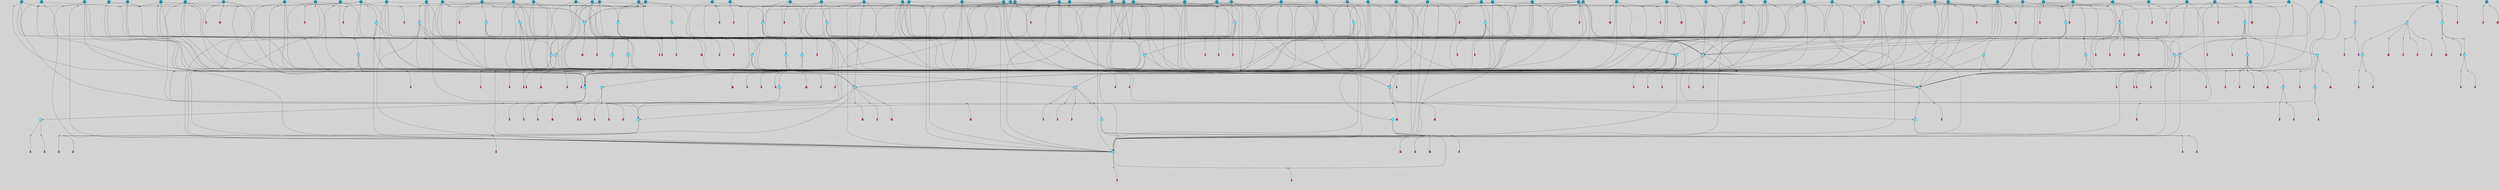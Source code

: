 // File exported with GEGELATI v1.3.1
// On the 2024-04-08 17:52:41
// With the File::TPGGraphDotExporter
digraph{
	graph[pad = "0.212, 0.055" bgcolor = lightgray]
	node[shape=circle style = filled label = ""]
		T3 [fillcolor="#66ddff"]
		T4 [fillcolor="#66ddff"]
		T7 [fillcolor="#66ddff"]
		T11 [fillcolor="#66ddff"]
		T24 [fillcolor="#66ddff"]
		T54 [fillcolor="#66ddff"]
		T164 [fillcolor="#66ddff"]
		T207 [fillcolor="#66ddff"]
		T250 [fillcolor="#66ddff"]
		T317 [fillcolor="#66ddff"]
		T318 [fillcolor="#66ddff"]
		T365 [fillcolor="#66ddff"]
		T455 [fillcolor="#66ddff"]
		T601 [fillcolor="#66ddff"]
		T630 [fillcolor="#66ddff"]
		T662 [fillcolor="#66ddff"]
		T663 [fillcolor="#66ddff"]
		T668 [fillcolor="#66ddff"]
		T801 [fillcolor="#1199bb"]
		T807 [fillcolor="#66ddff"]
		T821 [fillcolor="#1199bb"]
		T837 [fillcolor="#1199bb"]
		T897 [fillcolor="#66ddff"]
		T909 [fillcolor="#66ddff"]
		T913 [fillcolor="#66ddff"]
		T915 [fillcolor="#66ddff"]
		T916 [fillcolor="#66ddff"]
		T917 [fillcolor="#66ddff"]
		T918 [fillcolor="#66ddff"]
		T919 [fillcolor="#66ddff"]
		T922 [fillcolor="#66ddff"]
		T928 [fillcolor="#1199bb"]
		T930 [fillcolor="#1199bb"]
		T939 [fillcolor="#1199bb"]
		T941 [fillcolor="#1199bb"]
		T943 [fillcolor="#1199bb"]
		T944 [fillcolor="#66ddff"]
		T950 [fillcolor="#1199bb"]
		T962 [fillcolor="#1199bb"]
		T965 [fillcolor="#66ddff"]
		T968 [fillcolor="#66ddff"]
		T969 [fillcolor="#66ddff"]
		T970 [fillcolor="#66ddff"]
		T971 [fillcolor="#66ddff"]
		T972 [fillcolor="#66ddff"]
		T973 [fillcolor="#66ddff"]
		T974 [fillcolor="#66ddff"]
		T980 [fillcolor="#1199bb"]
		T981 [fillcolor="#1199bb"]
		T982 [fillcolor="#1199bb"]
		T983 [fillcolor="#1199bb"]
		T984 [fillcolor="#1199bb"]
		T985 [fillcolor="#1199bb"]
		T991 [fillcolor="#1199bb"]
		T992 [fillcolor="#1199bb"]
		T996 [fillcolor="#1199bb"]
		T997 [fillcolor="#1199bb"]
		T998 [fillcolor="#1199bb"]
		T999 [fillcolor="#1199bb"]
		T1001 [fillcolor="#1199bb"]
		T1002 [fillcolor="#1199bb"]
		T1004 [fillcolor="#1199bb"]
		T1008 [fillcolor="#1199bb"]
		T1009 [fillcolor="#1199bb"]
		T1010 [fillcolor="#1199bb"]
		T1013 [fillcolor="#1199bb"]
		T1014 [fillcolor="#1199bb"]
		T1016 [fillcolor="#1199bb"]
		T1020 [fillcolor="#1199bb"]
		T1023 [fillcolor="#1199bb"]
		T1029 [fillcolor="#1199bb"]
		T1031 [fillcolor="#66ddff"]
		T1032 [fillcolor="#66ddff"]
		T887 [fillcolor="#66ddff"]
		T1034 [fillcolor="#66ddff"]
		T1035 [fillcolor="#66ddff"]
		T1036 [fillcolor="#66ddff"]
		T1037 [fillcolor="#66ddff"]
		T1038 [fillcolor="#66ddff"]
		T1039 [fillcolor="#66ddff"]
		T1050 [fillcolor="#1199bb"]
		T1051 [fillcolor="#1199bb"]
		T1052 [fillcolor="#1199bb"]
		T1053 [fillcolor="#1199bb"]
		T1054 [fillcolor="#66ddff"]
		T1056 [fillcolor="#1199bb"]
		T1057 [fillcolor="#1199bb"]
		T1059 [fillcolor="#1199bb"]
		T1060 [fillcolor="#1199bb"]
		T1062 [fillcolor="#1199bb"]
		T1064 [fillcolor="#1199bb"]
		T1066 [fillcolor="#1199bb"]
		T1077 [fillcolor="#1199bb"]
		T1078 [fillcolor="#1199bb"]
		T1080 [fillcolor="#66ddff"]
		T1081 [fillcolor="#66ddff"]
		T1083 [fillcolor="#1199bb"]
		T1084 [fillcolor="#1199bb"]
		T1085 [fillcolor="#66ddff"]
		T1086 [fillcolor="#66ddff"]
		T714 [fillcolor="#66ddff"]
		T1087 [fillcolor="#1199bb"]
		T1088 [fillcolor="#1199bb"]
		T1089 [fillcolor="#1199bb"]
		T1090 [fillcolor="#1199bb"]
		T1091 [fillcolor="#1199bb"]
		T1092 [fillcolor="#1199bb"]
		T1093 [fillcolor="#1199bb"]
		T1094 [fillcolor="#1199bb"]
		T776 [fillcolor="#1199bb"]
		T1095 [fillcolor="#1199bb"]
		T1096 [fillcolor="#1199bb"]
		T1097 [fillcolor="#1199bb"]
		T1098 [fillcolor="#1199bb"]
		T1099 [fillcolor="#1199bb"]
		T8 [fillcolor="#1199bb"]
		T1100 [fillcolor="#1199bb"]
		T1101 [fillcolor="#1199bb"]
		T1102 [fillcolor="#1199bb"]
		T1103 [fillcolor="#1199bb"]
		T1104 [fillcolor="#1199bb"]
		T1105 [fillcolor="#1199bb"]
		T1106 [fillcolor="#1199bb"]
		T1107 [fillcolor="#1199bb"]
		T1108 [fillcolor="#1199bb"]
		T1109 [fillcolor="#1199bb"]
		T1110 [fillcolor="#1199bb"]
		T1111 [fillcolor="#1199bb"]
		T1112 [fillcolor="#1199bb"]
		P16750 [fillcolor="#cccccc" shape=point] //6|
		I16750 [shape=box style=invis label="6|1&2|6#1|7&#92;n10|7&2|0#1|5&#92;n9|4&0|1#2|2&#92;n8|6&0|0#1|0&#92;n"]
		P16750 -> I16750[style=invis]
		A10650 [fillcolor="#ff3366" shape=box margin=0.03 width=0 height=0 label="3"]
		T3 -> P16750 -> A10650
		P16751 [fillcolor="#cccccc" shape=point] //3|
		I16751 [shape=box style=invis label="7|6&2|4#0|2&#92;n10|3&2|7#1|4&#92;n11|6&0|4#0|1&#92;n7|1&0|0#2|6&#92;n7|6&0|3#2|6&#92;n4|0&2|6#0|1&#92;n4|4&2|5#0|2&#92;n4|6&0|4#2|7&#92;n10|0&2|3#1|5&#92;n2|6&0|5#0|2&#92;n1|0&2|3#0|7&#92;n1|6&2|0#0|5&#92;n6|2&0|1#0|7&#92;n9|2&0|3#2|7&#92;n5|3&0|6#0|6&#92;n1|7&2|5#2|3&#92;n8|1&2|7#0|6&#92;n1|0&2|5#2|1&#92;n7|1&2|2#2|5&#92;n7|4&2|6#0|3&#92;n"]
		P16751 -> I16751[style=invis]
		A10651 [fillcolor="#ff3366" shape=box margin=0.03 width=0 height=0 label="4"]
		T3 -> P16751 -> A10651
		P16752 [fillcolor="#cccccc" shape=point] //7|
		I16752 [shape=box style=invis label="0|2&2|4#2|6&#92;n5|3&0|6#0|1&#92;n4|7&2|6#0|5&#92;n7|6&0|7#0|5&#92;n10|7&2|2#1|1&#92;n"]
		P16752 -> I16752[style=invis]
		A10652 [fillcolor="#ff3366" shape=box margin=0.03 width=0 height=0 label="4"]
		T4 -> P16752 -> A10652
		P16753 [fillcolor="#cccccc" shape=point] //0|
		I16753 [shape=box style=invis label="2|5&0|1#0|6&#92;n6|1&2|2#2|7&#92;n8|0&0|3#1|4&#92;n4|3&2|5#2|4&#92;n8|1&2|4#0|0&#92;n6|6&0|1#2|6&#92;n11|7&2|4#2|5&#92;n6|2&2|4#0|2&#92;n8|5&2|4#2|4&#92;n2|1&2|1#2|2&#92;n2|7&2|5#2|6&#92;n9|7&0|5#0|4&#92;n1|2&0|5#2|6&#92;n4|2&2|3#2|7&#92;n3|3&2|1#0|2&#92;n"]
		P16753 -> I16753[style=invis]
		A10653 [fillcolor="#ff3366" shape=box margin=0.03 width=0 height=0 label="5"]
		T4 -> P16753 -> A10653
		P16754 [fillcolor="#cccccc" shape=point] //-3|
		I16754 [shape=box style=invis label="1|6&2|7#0|7&#92;n10|2&0|7#1|3&#92;n9|6&2|7#2|2&#92;n5|3&0|7#0|7&#92;n1|6&2|3#0|0&#92;n2|3&2|3#2|2&#92;n5|1&2|6#0|6&#92;n"]
		P16754 -> I16754[style=invis]
		A10654 [fillcolor="#ff3366" shape=box margin=0.03 width=0 height=0 label="7"]
		T7 -> P16754 -> A10654
		P16755 [fillcolor="#cccccc" shape=point] //5|
		I16755 [shape=box style=invis label="0|5&2|3#0|1&#92;n0|6&2|1#2|4&#92;n6|2&2|6#0|7&#92;n7|4&0|3#0|1&#92;n5|4&0|7#1|6&#92;n9|1&0|5#2|2&#92;n6|3&2|3#1|7&#92;n11|7&2|4#1|6&#92;n2|5&0|1#0|0&#92;n4|7&0|0#0|2&#92;n6|2&0|6#0|0&#92;n2|1&2|6#2|4&#92;n10|0&2|0#1|0&#92;n6|6&2|4#0|6&#92;n"]
		P16755 -> I16755[style=invis]
		A10655 [fillcolor="#ff3366" shape=box margin=0.03 width=0 height=0 label="8"]
		T7 -> P16755 -> A10655
		P16756 [fillcolor="#cccccc" shape=point] //6|
		I16756 [shape=box style=invis label="3|0&2|7#2|2&#92;n3|2&0|4#2|5&#92;n5|1&0|2#1|0&#92;n8|7&0|1#2|0&#92;n8|5&0|3#0|6&#92;n0|2&0|2#2|3&#92;n1|5&2|5#0|5&#92;n5|6&0|6#0|7&#92;n6|7&0|0#2|6&#92;n1|2&2|3#0|0&#92;n7|7&2|3#0|4&#92;n0|7&2|7#0|6&#92;n1|0&2|2#2|7&#92;n4|4&0|1#0|0&#92;n"]
		P16756 -> I16756[style=invis]
		A10656 [fillcolor="#ff3366" shape=box margin=0.03 width=0 height=0 label="11"]
		T11 -> P16756 -> A10656
		P16757 [fillcolor="#cccccc" shape=point] //-4|
		I16757 [shape=box style=invis label="4|1&0|4#2|6&#92;n1|2&2|2#2|0&#92;n1|2&2|0#0|6&#92;n8|4&2|3#2|5&#92;n5|5&2|1#1|0&#92;n"]
		P16757 -> I16757[style=invis]
		A10657 [fillcolor="#ff3366" shape=box margin=0.03 width=0 height=0 label="12"]
		T11 -> P16757 -> A10657
		P16758 [fillcolor="#cccccc" shape=point] //-3|
		I16758 [shape=box style=invis label="8|1&2|3#0|5&#92;n0|6&0|5#0|5&#92;n3|7&2|1#0|6&#92;n3|5&0|1#0|0&#92;n9|5&2|0#0|4&#92;n3|5&0|2#0|3&#92;n10|6&2|4#1|0&#92;n9|4&2|7#2|6&#92;n1|7&2|5#2|2&#92;n"]
		P16758 -> I16758[style=invis]
		A10658 [fillcolor="#ff3366" shape=box margin=0.03 width=0 height=0 label="5"]
		T4 -> P16758 -> A10658
		P16759 [fillcolor="#cccccc" shape=point] //1|
		I16759 [shape=box style=invis label="5|1&0|6#2|7&#92;n2|4&0|4#2|2&#92;n0|6&0|5#0|4&#92;n10|6&2|5#1|6&#92;n9|3&0|1#1|7&#92;n10|3&2|2#1|0&#92;n5|0&0|0#2|1&#92;n11|3&2|3#1|5&#92;n10|3&0|1#1|0&#92;n2|4&0|1#0|1&#92;n0|2&0|3#2|4&#92;n9|2&2|1#2|5&#92;n11|7&2|6#2|6&#92;n"]
		P16759 -> I16759[style=invis]
		T24 -> P16759 -> T7
		P16760 [fillcolor="#cccccc" shape=point] //5|
		I16760 [shape=box style=invis label="3|0&2|0#0|1&#92;n3|0&0|7#0|1&#92;n5|3&0|2#2|6&#92;n4|4&2|4#2|6&#92;n11|2&0|7#1|6&#92;n2|7&2|2#2|5&#92;n9|3&2|6#2|7&#92;n7|7&0|0#0|4&#92;n6|1&2|4#2|3&#92;n5|4&2|0#1|6&#92;n1|3&0|7#0|4&#92;n"]
		P16760 -> I16760[style=invis]
		A10659 [fillcolor="#ff3366" shape=box margin=0.03 width=0 height=0 label="7"]
		T24 -> P16760 -> A10659
		P16761 [fillcolor="#cccccc" shape=point] //-2|
		I16761 [shape=box style=invis label="4|1&0|4#0|3&#92;n4|2&0|5#2|0&#92;n5|5&2|6#0|5&#92;n1|4&0|1#0|2&#92;n6|3&2|7#1|5&#92;n0|4&2|0#0|3&#92;n8|5&2|5#1|2&#92;n10|7&2|7#1|1&#92;n3|4&0|0#2|1&#92;n3|6&2|5#2|5&#92;n8|3&0|1#0|7&#92;n10|0&2|7#1|3&#92;n4|1&2|4#0|1&#92;n9|3&2|0#0|4&#92;n3|6&2|0#0|4&#92;n1|2&0|6#2|1&#92;n4|0&2|1#2|2&#92;n"]
		P16761 -> I16761[style=invis]
		A10660 [fillcolor="#ff3366" shape=box margin=0.03 width=0 height=0 label="14"]
		T24 -> P16761 -> A10660
		P16762 [fillcolor="#cccccc" shape=point] //8|
		I16762 [shape=box style=invis label="9|0&0|1#2|0&#92;n10|1&2|5#1|4&#92;n8|2&2|6#0|4&#92;n2|4&2|5#2|3&#92;n4|2&2|2#0|2&#92;n7|5&0|2#0|0&#92;n8|2&2|1#1|3&#92;n8|7&0|7#2|1&#92;n1|1&0|0#0|7&#92;n5|6&2|5#1|0&#92;n6|6&2|5#0|0&#92;n11|4&0|3#2|6&#92;n4|2&2|4#0|7&#92;n5|6&0|1#2|0&#92;n11|3&0|2#0|7&#92;n"]
		P16762 -> I16762[style=invis]
		A10661 [fillcolor="#ff3366" shape=box margin=0.03 width=0 height=0 label="6"]
		T54 -> P16762 -> A10661
		T54 -> P16760
		P16763 [fillcolor="#cccccc" shape=point] //-10|
		I16763 [shape=box style=invis label="3|6&0|0#0|4&#92;n4|1&2|4#0|1&#92;n5|1&0|1#0|4&#92;n5|5&2|6#0|5&#92;n6|5&0|6#0|3&#92;n11|1&2|0#0|1&#92;n0|7&2|0#0|3&#92;n1|2&0|6#0|1&#92;n8|0&0|4#2|0&#92;n0|4&0|7#2|7&#92;n7|0&2|7#1|3&#92;n3|1&0|5#2|5&#92;n5|1&0|4#0|3&#92;n2|2&0|2#0|0&#92;n8|3&0|1#0|7&#92;n3|0&0|3#0|5&#92;n7|2&0|5#2|0&#92;n6|3&2|7#1|5&#92;n4|7&2|7#2|1&#92;n"]
		P16763 -> I16763[style=invis]
		A10662 [fillcolor="#ff3366" shape=box margin=0.03 width=0 height=0 label="14"]
		T54 -> P16763 -> A10662
		T54 -> P16755
		T164 -> P16753
		P16764 [fillcolor="#cccccc" shape=point] //-1|
		I16764 [shape=box style=invis label="6|4&0|4#2|4&#92;n4|5&2|5#2|4&#92;n9|7&2|5#0|3&#92;n3|7&2|6#0|6&#92;n8|7&0|6#0|4&#92;n2|1&2|0#0|1&#92;n8|6&0|0#2|5&#92;n2|1&0|2#0|3&#92;n6|1&0|7#2|6&#92;n6|3&0|1#1|6&#92;n5|4&2|7#0|4&#92;n0|7&0|4#2|0&#92;n11|0&2|0#2|5&#92;n3|7&2|0#2|7&#92;n8|3&2|7#1|4&#92;n5|7&0|6#0|4&#92;n0|0&2|3#2|3&#92;n5|4&2|1#0|3&#92;n0|4&0|3#2|5&#92;n"]
		P16764 -> I16764[style=invis]
		A10663 [fillcolor="#ff3366" shape=box margin=0.03 width=0 height=0 label="10"]
		T164 -> P16764 -> A10663
		P16765 [fillcolor="#cccccc" shape=point] //-7|
		I16765 [shape=box style=invis label="6|1&0|2#0|3&#92;n1|2&0|1#2|0&#92;n10|3&2|2#1|1&#92;n0|1&0|2#0|7&#92;n4|6&2|7#2|4&#92;n6|0&2|7#0|6&#92;n"]
		P16765 -> I16765[style=invis]
		A10664 [fillcolor="#ff3366" shape=box margin=0.03 width=0 height=0 label="7"]
		T164 -> P16765 -> A10664
		P16766 [fillcolor="#cccccc" shape=point] //-6|
		I16766 [shape=box style=invis label="11|7&0|1#0|6&#92;n3|5&0|1#0|3&#92;n1|5&0|5#0|6&#92;n1|7&2|5#2|2&#92;n0|0&0|2#2|2&#92;n4|4&0|1#0|5&#92;n6|4&2|2#0|2&#92;n0|6&2|5#0|5&#92;n0|3&2|2#2|6&#92;n"]
		P16766 -> I16766[style=invis]
		A10665 [fillcolor="#ff3366" shape=box margin=0.03 width=0 height=0 label="5"]
		T164 -> P16766 -> A10665
		P16767 [fillcolor="#cccccc" shape=point] //4|
		I16767 [shape=box style=invis label="4|3&0|6#0|3&#92;n5|7&2|3#2|2&#92;n5|6&0|7#1|2&#92;n1|4&2|6#0|3&#92;n8|4&2|1#2|5&#92;n9|5&2|4#1|4&#92;n2|4&0|5#0|7&#92;n10|0&0|6#1|3&#92;n3|0&0|6#0|2&#92;n2|7&2|7#2|6&#92;n5|2&0|5#1|5&#92;n10|4&2|5#1|7&#92;n4|0&0|4#2|4&#92;n11|1&0|4#2|6&#92;n10|6&2|0#1|4&#92;n9|7&0|3#1|4&#92;n4|5&2|7#0|6&#92;n11|5&2|6#2|3&#92;n0|3&0|5#0|1&#92;n"]
		P16767 -> I16767[style=invis]
		A10666 [fillcolor="#ff3366" shape=box margin=0.03 width=0 height=0 label="13"]
		T164 -> P16767 -> A10666
		P16768 [fillcolor="#cccccc" shape=point] //7|
		I16768 [shape=box style=invis label="7|0&2|1#2|0&#92;n9|7&2|1#1|7&#92;n8|2&0|1#1|0&#92;n6|6&0|2#1|1&#92;n2|2&0|5#0|0&#92;n5|7&0|0#2|1&#92;n5|1&2|5#1|5&#92;n4|7&2|4#2|3&#92;n10|5&2|2#1|5&#92;n1|3&2|2#2|0&#92;n10|2&2|6#1|5&#92;n"]
		P16768 -> I16768[style=invis]
		A10667 [fillcolor="#ff3366" shape=box margin=0.03 width=0 height=0 label="1"]
		T207 -> P16768 -> A10667
		P16769 [fillcolor="#cccccc" shape=point] //-3|
		I16769 [shape=box style=invis label="3|7&0|0#0|2&#92;n11|5&0|1#1|1&#92;n4|1&0|6#2|6&#92;n4|0&0|1#0|5&#92;n"]
		P16769 -> I16769[style=invis]
		T207 -> P16769 -> T24
		P16770 [fillcolor="#cccccc" shape=point] //5|
		I16770 [shape=box style=invis label="8|1&2|6#0|6&#92;n3|0&0|7#0|1&#92;n11|3&0|2#2|6&#92;n4|4&2|4#2|6&#92;n11|2&0|7#1|6&#92;n2|7&2|2#2|5&#92;n7|7&0|0#0|4&#92;n6|1&2|4#2|3&#92;n5|4&2|0#1|6&#92;n3|0&2|0#0|1&#92;n1|3&0|7#0|4&#92;n"]
		P16770 -> I16770[style=invis]
		A10668 [fillcolor="#ff3366" shape=box margin=0.03 width=0 height=0 label="7"]
		T207 -> P16770 -> A10668
		P16771 [fillcolor="#cccccc" shape=point] //5|
		I16771 [shape=box style=invis label="10|4&2|6#1|2&#92;n8|4&0|1#1|0&#92;n0|4&2|6#0|0&#92;n8|4&2|5#2|1&#92;n7|5&2|5#1|0&#92;n3|6&0|6#2|2&#92;n1|7&0|7#0|5&#92;n2|0&0|7#2|4&#92;n9|4&2|6#2|7&#92;n2|6&2|2#0|0&#92;n11|7&2|7#0|7&#92;n5|5&0|0#0|1&#92;n10|1&0|0#1|0&#92;n7|3&0|1#2|5&#92;n9|2&2|7#1|5&#92;n9|0&2|5#1|2&#92;n1|6&2|4#2|2&#92;n3|3&2|2#0|7&#92;n1|6&2|0#0|0&#92;n6|4&2|6#1|0&#92;n"]
		P16771 -> I16771[style=invis]
		A10669 [fillcolor="#ff3366" shape=box margin=0.03 width=0 height=0 label="1"]
		T207 -> P16771 -> A10669
		P16772 [fillcolor="#cccccc" shape=point] //7|
		I16772 [shape=box style=invis label="6|1&2|6#2|7&#92;n7|0&2|4#2|3&#92;n3|3&0|7#0|6&#92;n5|4&0|2#2|4&#92;n8|5&2|6#2|7&#92;n0|0&2|3#0|3&#92;n5|4&2|4#2|6&#92;n"]
		P16772 -> I16772[style=invis]
		T207 -> P16772 -> T4
		P16773 [fillcolor="#cccccc" shape=point] //8|
		I16773 [shape=box style=invis label="5|4&2|1#1|0&#92;n3|0&0|3#2|0&#92;n3|7&2|2#0|6&#92;n6|6&0|2#2|4&#92;n0|0&0|2#0|6&#92;n"]
		P16773 -> I16773[style=invis]
		T250 -> P16773 -> T164
		P16774 [fillcolor="#cccccc" shape=point] //5|
		I16774 [shape=box style=invis label="3|0&2|0#2|1&#92;n3|0&0|7#0|1&#92;n5|3&0|2#2|6&#92;n4|4&2|4#2|6&#92;n5|4&2|0#1|6&#92;n2|7&2|2#2|5&#92;n1|3&0|7#0|4&#92;n11|6&2|2#0|7&#92;n7|7&0|0#0|4&#92;n6|1&2|4#2|3&#92;n11|0&0|7#1|6&#92;n9|3&2|6#2|7&#92;n"]
		P16774 -> I16774[style=invis]
		A10670 [fillcolor="#ff3366" shape=box margin=0.03 width=0 height=0 label="7"]
		T250 -> P16774 -> A10670
		P16775 [fillcolor="#cccccc" shape=point] //7|
		I16775 [shape=box style=invis label="7|4&2|7#0|4&#92;n4|6&0|1#2|5&#92;n2|1&2|3#0|0&#92;n4|3&2|0#0|1&#92;n0|0&2|7#2|7&#92;n7|7&0|5#2|3&#92;n5|0&2|1#2|2&#92;n10|0&0|4#1|2&#92;n4|4&0|7#0|0&#92;n6|7&0|2#0|1&#92;n1|4&2|5#0|4&#92;n"]
		P16775 -> I16775[style=invis]
		A10671 [fillcolor="#ff3366" shape=box margin=0.03 width=0 height=0 label="0"]
		T250 -> P16775 -> A10671
		T250 -> P16760
		P16776 [fillcolor="#cccccc" shape=point] //10|
		I16776 [shape=box style=invis label="6|1&2|4#2|3&#92;n3|0&0|7#0|1&#92;n5|3&0|2#2|6&#92;n4|4&0|4#2|6&#92;n5|4&2|0#1|6&#92;n10|5&0|6#1|5&#92;n2|5&2|1#2|2&#92;n1|3&0|7#0|4&#92;n3|0&2|0#0|1&#92;n11|2&0|5#1|6&#92;n9|3&2|6#2|7&#92;n7|7&0|0#0|4&#92;n"]
		P16776 -> I16776[style=invis]
		A10672 [fillcolor="#ff3366" shape=box margin=0.03 width=0 height=0 label="7"]
		T250 -> P16776 -> A10672
		P16777 [fillcolor="#cccccc" shape=point] //7|
		I16777 [shape=box style=invis label="9|6&2|6#1|3&#92;n9|7&2|0#1|7&#92;n3|0&2|0#0|0&#92;n1|6&0|0#0|4&#92;n7|4&0|3#0|1&#92;n"]
		P16777 -> I16777[style=invis]
		A10673 [fillcolor="#ff3366" shape=box margin=0.03 width=0 height=0 label="12"]
		T318 -> P16777 -> A10673
		P16778 [fillcolor="#cccccc" shape=point] //-9|
		I16778 [shape=box style=invis label="7|1&0|0#2|6&#92;n1|6&0|4#2|7&#92;n7|6&2|4#0|2&#92;n10|7&2|1#1|3&#92;n7|6&0|3#2|6&#92;n4|0&2|2#2|1&#92;n1|0&0|5#2|3&#92;n6|1&2|6#1|1&#92;n7|4&2|6#1|0&#92;n9|5&0|1#0|2&#92;n9|2&0|3#0|7&#92;n6|0&2|7#0|6&#92;n10|5&2|3#1|5&#92;n10|0&2|7#1|4&#92;n1|0&2|3#0|7&#92;n5|2&0|6#0|6&#92;n2|6&0|1#0|2&#92;n7|4&2|5#0|3&#92;n3|6&2|4#0|5&#92;n1|6&2|0#0|5&#92;n"]
		P16778 -> I16778[style=invis]
		A10674 [fillcolor="#ff3366" shape=box margin=0.03 width=0 height=0 label="4"]
		T318 -> P16778 -> A10674
		P16779 [fillcolor="#cccccc" shape=point] //-7|
		I16779 [shape=box style=invis label="9|1&2|7#2|1&#92;n7|0&2|0#2|7&#92;n2|3&2|3#2|2&#92;n8|5&2|1#0|3&#92;n5|5&0|7#0|1&#92;n1|6&2|7#0|7&#92;n10|2&0|7#1|3&#92;n6|4&2|2#2|4&#92;n0|6&2|5#0|2&#92;n"]
		P16779 -> I16779[style=invis]
		A10675 [fillcolor="#ff3366" shape=box margin=0.03 width=0 height=0 label="7"]
		T318 -> P16779 -> A10675
		P16780 [fillcolor="#cccccc" shape=point] //3|
		I16780 [shape=box style=invis label="7|6&2|4#0|2&#92;n10|3&2|7#1|4&#92;n11|6&0|4#0|1&#92;n7|1&0|0#2|6&#92;n7|6&0|3#2|6&#92;n4|0&2|6#0|1&#92;n4|4&2|5#0|2&#92;n4|6&0|4#2|7&#92;n10|0&2|3#1|5&#92;n2|6&0|5#0|2&#92;n1|0&2|3#0|7&#92;n1|6&2|0#0|5&#92;n6|2&0|1#0|7&#92;n9|2&0|3#2|7&#92;n5|3&0|6#0|6&#92;n1|7&2|5#2|3&#92;n8|1&2|7#0|6&#92;n1|0&2|5#2|1&#92;n7|1&2|2#2|5&#92;n7|4&2|6#0|3&#92;n"]
		P16780 -> I16780[style=invis]
		A10676 [fillcolor="#ff3366" shape=box margin=0.03 width=0 height=0 label="4"]
		T317 -> P16780 -> A10676
		P16781 [fillcolor="#cccccc" shape=point] //6|
		I16781 [shape=box style=invis label="6|1&2|6#1|7&#92;n10|7&2|0#1|5&#92;n9|4&0|1#2|2&#92;n8|6&0|0#1|0&#92;n"]
		P16781 -> I16781[style=invis]
		A10677 [fillcolor="#ff3366" shape=box margin=0.03 width=0 height=0 label="3"]
		T317 -> P16781 -> A10677
		P16782 [fillcolor="#cccccc" shape=point] //-9|
		I16782 [shape=box style=invis label="11|5&0|0#2|6&#92;n8|5&2|3#2|1&#92;n7|1&0|6#1|3&#92;n11|4&0|2#0|1&#92;n9|0&2|7#1|6&#92;n10|1&0|3#1|6&#92;n0|3&0|4#2|5&#92;n5|7&2|3#1|6&#92;n2|0&2|1#0|7&#92;n"]
		P16782 -> I16782[style=invis]
		A10678 [fillcolor="#ff3366" shape=box margin=0.03 width=0 height=0 label="2"]
		T318 -> P16782 -> A10678
		P16783 [fillcolor="#cccccc" shape=point] //-1|
		I16783 [shape=box style=invis label="1|7&2|1#0|6&#92;n8|1&2|3#0|5&#92;n10|6&2|7#1|0&#92;n1|7&2|5#0|2&#92;n0|3&0|3#2|2&#92;n3|5&0|1#0|0&#92;n3|5&0|2#0|3&#92;n1|5&2|0#0|4&#92;n5|7&2|2#2|5&#92;n4|0&2|3#0|3&#92;n"]
		P16783 -> I16783[style=invis]
		T318 -> P16783 -> T317
		P16784 [fillcolor="#cccccc" shape=point] //2|
		I16784 [shape=box style=invis label="11|2&2|1#2|2&#92;n0|1&0|0#0|6&#92;n9|2&0|4#2|2&#92;n9|7&2|0#0|0&#92;n4|5&0|6#2|7&#92;n6|7&0|2#0|1&#92;n5|6&0|2#1|0&#92;n11|6&2|1#2|1&#92;n11|0&0|0#2|3&#92;n8|4&0|7#1|1&#92;n11|3&0|7#1|6&#92;n9|2&2|1#2|5&#92;n11|7&0|2#0|2&#92;n"]
		P16784 -> I16784[style=invis]
		T365 -> P16784 -> T3
		P16785 [fillcolor="#cccccc" shape=point] //4|
		I16785 [shape=box style=invis label="7|1&0|6#0|1&#92;n6|7&2|7#1|7&#92;n10|1&2|1#1|1&#92;n9|6&2|2#1|4&#92;n4|7&0|4#2|2&#92;n9|6&0|5#1|1&#92;n10|0&2|6#1|6&#92;n5|1&0|1#2|3&#92;n10|1&0|5#1|0&#92;n3|4&2|3#0|0&#92;n8|2&0|5#2|4&#92;n1|6&2|0#0|0&#92;n2|3&0|1#2|6&#92;n5|2&2|2#1|6&#92;n2|2&0|1#2|1&#92;n3|1&2|7#0|3&#92;n6|7&2|3#0|4&#92;n"]
		P16785 -> I16785[style=invis]
		A10679 [fillcolor="#ff3366" shape=box margin=0.03 width=0 height=0 label="10"]
		T365 -> P16785 -> A10679
		P16786 [fillcolor="#cccccc" shape=point] //3|
		I16786 [shape=box style=invis label="4|7&0|7#2|7&#92;n11|5&2|6#0|2&#92;n5|5&2|6#2|0&#92;n3|2&0|6#0|3&#92;n10|2&2|5#1|5&#92;n9|4&2|3#1|5&#92;n2|5&2|7#2|4&#92;n11|3&2|5#1|0&#92;n7|0&0|7#2|1&#92;n1|2&0|5#0|1&#92;n"]
		P16786 -> I16786[style=invis]
		A10680 [fillcolor="#ff3366" shape=box margin=0.03 width=0 height=0 label="5"]
		T365 -> P16786 -> A10680
		P16787 [fillcolor="#cccccc" shape=point] //2|
		I16787 [shape=box style=invis label="9|0&0|7#0|5&#92;n10|4&2|5#1|6&#92;n4|7&0|2#2|3&#92;n6|0&2|6#0|6&#92;n11|0&2|3#0|7&#92;n7|0&2|4#1|2&#92;n6|3&2|6#2|1&#92;n5|1&2|6#2|7&#92;n"]
		P16787 -> I16787[style=invis]
		T455 -> P16787 -> T7
		P16788 [fillcolor="#cccccc" shape=point] //2|
		I16788 [shape=box style=invis label="4|1&0|5#0|1&#92;n6|4&0|7#2|4&#92;n10|5&2|6#1|4&#92;n9|2&0|4#2|3&#92;n6|2&2|3#1|7&#92;n8|1&0|2#0|3&#92;n4|0&2|0#0|1&#92;n"]
		P16788 -> I16788[style=invis]
		T455 -> P16788 -> T54
		P16789 [fillcolor="#cccccc" shape=point] //4|
		I16789 [shape=box style=invis label="6|0&2|6#0|7&#92;n11|2&0|3#1|2&#92;n11|3&0|7#1|5&#92;n10|4&2|6#1|6&#92;n1|0&2|7#0|6&#92;n4|4&2|6#0|2&#92;n4|7&0|2#2|3&#92;n1|7&0|4#2|3&#92;n9|0&0|7#0|0&#92;n"]
		P16789 -> I16789[style=invis]
		T455 -> P16789 -> T7
		P16790 [fillcolor="#cccccc" shape=point] //-3|
		I16790 [shape=box style=invis label="6|1&0|5#0|3&#92;n10|0&2|7#1|6&#92;n0|1&0|2#0|7&#92;n6|2&0|3#2|7&#92;n4|6&2|7#2|4&#92;n"]
		P16790 -> I16790[style=invis]
		A10681 [fillcolor="#ff3366" shape=box margin=0.03 width=0 height=0 label="7"]
		T455 -> P16790 -> A10681
		P16791 [fillcolor="#cccccc" shape=point] //7|
		I16791 [shape=box style=invis label="10|5&0|6#1|7&#92;n4|3&2|6#0|3&#92;n8|4&0|6#1|2&#92;n3|0&2|0#2|3&#92;n5|6&2|3#0|4&#92;n0|7&2|1#0|5&#92;n8|7&2|2#2|5&#92;n9|1&0|0#1|0&#92;n10|1&2|1#1|4&#92;n3|3&2|7#0|4&#92;n5|2&2|3#0|4&#92;n2|0&2|6#2|2&#92;n1|7&0|1#0|7&#92;n"]
		P16791 -> I16791[style=invis]
		T455 -> P16791 -> T365
		P16792 [fillcolor="#cccccc" shape=point] //-4|
		I16792 [shape=box style=invis label="10|6&2|6#1|6&#92;n7|7&2|4#0|2&#92;n4|1&2|6#0|1&#92;n10|3&2|7#1|4&#92;n3|6&0|4#0|5&#92;n2|5&0|5#0|2&#92;n4|6&0|4#0|1&#92;n3|5&2|3#0|1&#92;n4|4&2|5#0|2&#92;n9|2&0|3#2|7&#92;n10|0&2|3#1|4&#92;n7|1&0|0#2|6&#92;n4|6&0|4#2|7&#92;n1|7&0|2#2|4&#92;n1|7&0|6#2|0&#92;n5|3&0|6#0|5&#92;n7|6&0|3#2|6&#92;n1|6&2|0#0|5&#92;n1|4&2|5#2|3&#92;n7|1&2|2#2|5&#92;n"]
		P16792 -> I16792[style=invis]
		T601 -> P16792 -> T207
		P16793 [fillcolor="#cccccc" shape=point] //2|
		I16793 [shape=box style=invis label="4|1&0|4#2|6&#92;n5|5&2|1#1|0&#92;n1|0&2|0#0|6&#92;n8|4&2|3#2|5&#92;n"]
		P16793 -> I16793[style=invis]
		T601 -> P16793 -> T11
		P16794 [fillcolor="#cccccc" shape=point] //3|
		I16794 [shape=box style=invis label="7|2&0|2#2|4&#92;n0|4&0|6#2|7&#92;n9|0&0|1#2|2&#92;n8|6&0|0#1|0&#92;n"]
		P16794 -> I16794[style=invis]
		A10682 [fillcolor="#ff3366" shape=box margin=0.03 width=0 height=0 label="3"]
		T601 -> P16794 -> A10682
		P16795 [fillcolor="#cccccc" shape=point] //6|
		I16795 [shape=box style=invis label="4|4&0|7#2|7&#92;n10|6&0|1#1|3&#92;n7|5&0|2#0|7&#92;n10|7&0|1#1|5&#92;n9|0&2|1#1|0&#92;n"]
		P16795 -> I16795[style=invis]
		A10683 [fillcolor="#ff3366" shape=box margin=0.03 width=0 height=0 label="7"]
		T630 -> P16795 -> A10683
		P16796 [fillcolor="#cccccc" shape=point] //2|
		I16796 [shape=box style=invis label="0|2&2|6#2|6&#92;n7|0&2|7#1|7&#92;n10|7&0|5#1|6&#92;n0|5&2|7#0|4&#92;n3|1&0|1#2|6&#92;n4|7&0|2#0|6&#92;n"]
		P16796 -> I16796[style=invis]
		T630 -> P16796 -> T164
		T630 -> P16791
		P16797 [fillcolor="#cccccc" shape=point] //7|
		I16797 [shape=box style=invis label="0|3&2|7#2|1&#92;n3|7&0|1#0|3&#92;n3|1&0|3#2|1&#92;n5|0&0|0#0|2&#92;n9|0&2|2#0|7&#92;n2|5&2|6#0|0&#92;n9|4&2|7#2|6&#92;n8|4&2|6#0|2&#92;n9|5&2|1#0|2&#92;n8|1&2|5#0|5&#92;n9|5&2|0#2|4&#92;n11|2&0|3#0|4&#92;n"]
		P16797 -> I16797[style=invis]
		A10684 [fillcolor="#ff3366" shape=box margin=0.03 width=0 height=0 label="5"]
		T630 -> P16797 -> A10684
		P16798 [fillcolor="#cccccc" shape=point] //7|
		I16798 [shape=box style=invis label="7|4&2|1#2|4&#92;n1|1&2|1#0|4&#92;n10|3&0|3#1|2&#92;n8|0&0|4#1|2&#92;n7|6&0|5#0|5&#92;n0|0&2|7#2|7&#92;n6|7&0|2#0|6&#92;n4|3&2|0#0|1&#92;n4|6&0|7#2|5&#92;n7|4&2|7#0|4&#92;n2|0&2|0#2|6&#92;n8|3&0|6#1|5&#92;n"]
		P16798 -> I16798[style=invis]
		A10685 [fillcolor="#ff3366" shape=box margin=0.03 width=0 height=0 label="0"]
		T663 -> P16798 -> A10685
		P16799 [fillcolor="#cccccc" shape=point] //6|
		I16799 [shape=box style=invis label="6|1&2|6#1|7&#92;n10|7&2|0#1|5&#92;n9|4&0|1#2|2&#92;n8|6&0|0#1|0&#92;n"]
		P16799 -> I16799[style=invis]
		A10686 [fillcolor="#ff3366" shape=box margin=0.03 width=0 height=0 label="3"]
		T662 -> P16799 -> A10686
		P16800 [fillcolor="#cccccc" shape=point] //-1|
		I16800 [shape=box style=invis label="1|7&2|1#0|6&#92;n8|1&2|3#0|5&#92;n10|6&2|7#1|0&#92;n1|7&2|5#0|2&#92;n0|3&0|3#2|2&#92;n3|5&0|1#0|0&#92;n3|5&0|2#0|3&#92;n1|5&2|0#0|4&#92;n5|7&2|2#2|5&#92;n4|0&2|3#0|3&#92;n"]
		P16800 -> I16800[style=invis]
		T663 -> P16800 -> T662
		P16801 [fillcolor="#cccccc" shape=point] //7|
		I16801 [shape=box style=invis label="9|6&2|6#1|3&#92;n9|7&2|0#1|7&#92;n3|0&2|0#0|0&#92;n1|6&0|0#0|4&#92;n7|4&0|3#0|1&#92;n"]
		P16801 -> I16801[style=invis]
		A10687 [fillcolor="#ff3366" shape=box margin=0.03 width=0 height=0 label="12"]
		T663 -> P16801 -> A10687
		P16802 [fillcolor="#cccccc" shape=point] //-9|
		I16802 [shape=box style=invis label="11|5&0|0#2|6&#92;n8|5&2|3#2|1&#92;n7|1&0|6#1|3&#92;n11|4&0|2#0|1&#92;n9|0&2|7#1|6&#92;n10|1&0|3#1|6&#92;n0|3&0|4#2|5&#92;n5|7&2|3#1|6&#92;n2|0&2|1#0|7&#92;n"]
		P16802 -> I16802[style=invis]
		A10688 [fillcolor="#ff3366" shape=box margin=0.03 width=0 height=0 label="2"]
		T663 -> P16802 -> A10688
		P16803 [fillcolor="#cccccc" shape=point] //3|
		I16803 [shape=box style=invis label="7|6&2|4#0|2&#92;n10|3&2|7#1|4&#92;n11|6&0|4#0|1&#92;n7|1&0|0#2|6&#92;n7|6&0|3#2|6&#92;n4|0&2|6#0|1&#92;n4|4&2|5#0|2&#92;n4|6&0|4#2|7&#92;n10|0&2|3#1|5&#92;n2|6&0|5#0|2&#92;n1|0&2|3#0|7&#92;n1|6&2|0#0|5&#92;n6|2&0|1#0|7&#92;n9|2&0|3#2|7&#92;n5|3&0|6#0|6&#92;n1|7&2|5#2|3&#92;n8|1&2|7#0|6&#92;n1|0&2|5#2|1&#92;n7|1&2|2#2|5&#92;n7|4&2|6#0|3&#92;n"]
		P16803 -> I16803[style=invis]
		A10689 [fillcolor="#ff3366" shape=box margin=0.03 width=0 height=0 label="4"]
		T662 -> P16803 -> A10689
		P16804 [fillcolor="#cccccc" shape=point] //-2|
		I16804 [shape=box style=invis label="9|1&2|7#2|1&#92;n10|2&2|2#1|6&#92;n7|0&2|6#2|7&#92;n10|2&0|7#1|3&#92;n2|3&2|3#2|2&#92;n5|5&0|7#1|1&#92;n1|6&2|7#0|7&#92;n8|5&2|1#0|3&#92;n0|6&2|5#0|2&#92;n"]
		P16804 -> I16804[style=invis]
		A10690 [fillcolor="#ff3366" shape=box margin=0.03 width=0 height=0 label="7"]
		T663 -> P16804 -> A10690
		P16805 [fillcolor="#cccccc" shape=point] //-5|
		I16805 [shape=box style=invis label="0|7&0|6#2|1&#92;n3|5&0|7#2|7&#92;n1|0&0|7#0|4&#92;n0|5&0|3#2|4&#92;n2|1&2|4#0|4&#92;n6|5&2|4#1|4&#92;n11|7&2|2#2|2&#92;n"]
		P16805 -> I16805[style=invis]
		T668 -> P16805 -> T7
		P16806 [fillcolor="#cccccc" shape=point] //-2|
		I16806 [shape=box style=invis label="9|0&2|5#0|2&#92;n3|4&2|2#2|2&#92;n11|5&2|5#2|7&#92;n3|5&2|2#0|3&#92;n0|0&2|1#0|0&#92;n"]
		P16806 -> I16806[style=invis]
		A10691 [fillcolor="#ff3366" shape=box margin=0.03 width=0 height=0 label="7"]
		T668 -> P16806 -> A10691
		T668 -> P16791
		T668 -> P16793
		P16807 [fillcolor="#cccccc" shape=point] //-1|
		I16807 [shape=box style=invis label="0|7&2|6#2|1&#92;n8|3&0|5#2|5&#92;n3|5&0|7#2|7&#92;n2|1&2|4#0|4&#92;n0|5&0|3#2|4&#92;n1|0&0|7#0|4&#92;n6|5&2|4#1|4&#92;n11|7&2|2#2|2&#92;n"]
		P16807 -> I16807[style=invis]
		T801 -> P16807 -> T7
		T801 -> P16791
		P16808 [fillcolor="#cccccc" shape=point] //-6|
		I16808 [shape=box style=invis label="6|2&2|7#0|5&#92;n6|4&2|2#0|2&#92;n1|7&2|5#2|2&#92;n0|0&0|2#2|2&#92;n8|3&2|2#2|6&#92;n3|2&0|1#0|3&#92;n0|4&2|7#2|6&#92;n4|4&0|1#2|5&#92;n0|6&2|5#0|5&#92;n4|5&0|3#0|5&#92;n11|7&0|1#0|1&#92;n"]
		P16808 -> I16808[style=invis]
		A10692 [fillcolor="#ff3366" shape=box margin=0.03 width=0 height=0 label="5"]
		T801 -> P16808 -> A10692
		P16809 [fillcolor="#cccccc" shape=point] //0|
		I16809 [shape=box style=invis label="9|3&2|3#2|3&#92;n0|3&2|3#0|3&#92;n11|5&0|6#2|7&#92;n6|1&2|6#0|6&#92;n11|6&2|7#0|1&#92;n1|7&0|7#2|0&#92;n8|6&2|0#0|7&#92;n4|0&0|3#2|5&#92;n7|0&2|4#1|2&#92;n6|1&2|0#0|7&#92;n"]
		P16809 -> I16809[style=invis]
		T801 -> P16809 -> T663
		T801 -> P16791
		P16810 [fillcolor="#cccccc" shape=point] //4|
		I16810 [shape=box style=invis label="1|7&0|1#0|7&#92;n0|7&2|1#0|5&#92;n8|4&0|6#1|2&#92;n3|0&2|0#2|3&#92;n5|6&2|3#0|4&#92;n4|3&2|6#0|3&#92;n3|3&2|7#0|2&#92;n9|0&0|0#1|0&#92;n5|2&2|3#0|4&#92;n2|0&2|6#2|6&#92;n10|5&0|6#1|7&#92;n"]
		P16810 -> I16810[style=invis]
		T807 -> P16810 -> T365
		P16811 [fillcolor="#cccccc" shape=point] //3|
		I16811 [shape=box style=invis label="11|2&0|3#0|4&#92;n8|1&2|5#0|5&#92;n3|0&2|7#0|7&#92;n8|3&2|1#0|1&#92;n9|0&2|2#0|7&#92;n9|6&0|1#0|2&#92;n2|5&0|6#0|0&#92;n5|0&0|0#0|2&#92;n4|2&0|5#2|3&#92;n9|7&2|7#0|6&#92;n8|7&0|3#2|7&#92;n7|1&2|4#2|5&#92;n9|5&2|0#2|4&#92;n7|2&0|4#1|5&#92;n"]
		P16811 -> I16811[style=invis]
		A10693 [fillcolor="#ff3366" shape=box margin=0.03 width=0 height=0 label="5"]
		T807 -> P16811 -> A10693
		P16812 [fillcolor="#cccccc" shape=point] //6|
		I16812 [shape=box style=invis label="7|7&0|2#2|6&#92;n3|0&0|7#2|4&#92;n5|7&0|5#0|4&#92;n5|5&0|0#0|7&#92;n11|7&2|2#2|3&#92;n"]
		P16812 -> I16812[style=invis]
		A10694 [fillcolor="#ff3366" shape=box margin=0.03 width=0 height=0 label="3"]
		T807 -> P16812 -> A10694
		T807 -> P16757
		T807 -> P16791
		T821 -> P16791
		T821 -> P16807
		T821 -> P16796
		P16813 [fillcolor="#cccccc" shape=point] //-10|
		I16813 [shape=box style=invis label="10|6&2|5#1|6&#92;n9|3&0|1#1|7&#92;n2|4&0|1#0|1&#92;n11|3&0|7#1|6&#92;n6|7&2|0#2|6&#92;n3|0&2|0#2|3&#92;n8|0&0|0#0|1&#92;n0|6&0|7#0|4&#92;n5|1&0|6#2|7&#92;n"]
		P16813 -> I16813[style=invis]
		T821 -> P16813 -> T7
		P16814 [fillcolor="#cccccc" shape=point] //8|
		I16814 [shape=box style=invis label="3|5&2|0#2|4&#92;n6|0&2|5#0|6&#92;n8|5&0|2#0|1&#92;n"]
		P16814 -> I16814[style=invis]
		A10695 [fillcolor="#ff3366" shape=box margin=0.03 width=0 height=0 label="5"]
		T821 -> P16814 -> A10695
		T837 -> P16807
		P16815 [fillcolor="#cccccc" shape=point] //-6|
		I16815 [shape=box style=invis label="10|5&0|6#1|7&#92;n1|1&2|1#0|4&#92;n4|4&2|7#2|2&#92;n3|0&2|7#0|4&#92;n0|7&2|1#0|5&#92;n8|7&2|2#2|5&#92;n3|0&2|0#2|3&#92;n9|1&0|0#1|0&#92;n5|6&2|3#0|4&#92;n2|0&0|7#0|7&#92;n8|4&0|6#1|2&#92;n"]
		P16815 -> I16815[style=invis]
		T837 -> P16815 -> T365
		T837 -> P16809
		T837 -> P16791
		P16816 [fillcolor="#cccccc" shape=point] //-3|
		I16816 [shape=box style=invis label="9|3&2|3#2|3&#92;n0|3&2|3#0|3&#92;n1|7&0|7#2|0&#92;n6|1&2|6#0|6&#92;n11|5&0|6#2|7&#92;n8|6&2|0#0|7&#92;n4|0&0|3#2|5&#92;n7|0&2|4#1|5&#92;n6|1&2|0#0|7&#92;n"]
		P16816 -> I16816[style=invis]
		T837 -> P16816 -> T663
		P16817 [fillcolor="#cccccc" shape=point] //-8|
		I16817 [shape=box style=invis label="7|7&2|3#1|0&#92;n0|1&0|6#2|4&#92;n10|1&2|7#1|6&#92;n11|6&2|1#0|5&#92;n7|0&0|3#1|3&#92;n0|3&2|5#2|3&#92;n3|3&2|1#0|5&#92;n11|4&0|2#1|3&#92;n"]
		P16817 -> I16817[style=invis]
		T897 -> P16817 -> T663
		T897 -> P16791
		T897 -> P16816
		T897 -> P16807
		T897 -> P16753
		P16818 [fillcolor="#cccccc" shape=point] //-10|
		I16818 [shape=box style=invis label="7|0&2|6#1|2&#92;n11|5&0|0#2|6&#92;n10|1&0|3#1|6&#92;n11|1&0|2#0|3&#92;n4|1&0|6#0|0&#92;n"]
		P16818 -> I16818[style=invis]
		T909 -> P16818 -> T630
		P16819 [fillcolor="#cccccc" shape=point] //-4|
		I16819 [shape=box style=invis label="4|0&0|6#2|4&#92;n9|1&2|7#1|3&#92;n0|0&2|6#0|1&#92;n10|7&0|2#1|7&#92;n6|7&2|4#0|7&#92;n3|6&0|2#2|3&#92;n0|2&2|2#0|6&#92;n2|1&2|6#0|6&#92;n5|6&0|5#1|6&#92;n5|6&2|5#1|1&#92;n8|4&2|5#2|6&#92;n"]
		P16819 -> I16819[style=invis]
		T909 -> P16819 -> T7
		P16820 [fillcolor="#cccccc" shape=point] //1|
		I16820 [shape=box style=invis label="8|2&2|6#1|6&#92;n10|3&0|6#1|5&#92;n9|2&0|7#0|1&#92;n6|2&2|7#0|4&#92;n2|3&2|4#0|2&#92;n11|0&2|2#0|6&#92;n2|6&2|5#2|5&#92;n1|5&0|5#0|0&#92;n7|0&2|3#1|6&#92;n0|3&0|7#2|0&#92;n9|5&2|5#2|5&#92;n0|1&0|4#2|3&#92;n10|3&2|5#1|3&#92;n7|4&0|0#2|5&#92;n6|6&2|0#2|3&#92;n0|6&0|1#0|7&#92;n2|7&2|3#2|6&#92;n10|6&2|3#1|3&#92;n6|3&0|2#0|7&#92;n"]
		P16820 -> I16820[style=invis]
		T909 -> P16820 -> T455
		P16821 [fillcolor="#cccccc" shape=point] //9|
		I16821 [shape=box style=invis label="8|4&2|4#2|5&#92;n2|0&2|6#0|4&#92;n9|1&0|0#0|3&#92;n3|7&0|7#2|3&#92;n2|7&2|6#0|1&#92;n2|3&2|6#0|3&#92;n0|3&0|4#0|3&#92;n11|7&0|2#2|0&#92;n6|7&0|2#0|0&#92;n2|2&2|3#0|4&#92;n10|1&2|1#1|4&#92;n"]
		P16821 -> I16821[style=invis]
		T909 -> P16821 -> T365
		P16822 [fillcolor="#cccccc" shape=point] //1|
		I16822 [shape=box style=invis label="5|3&0|0#1|5&#92;n3|6&2|2#0|2&#92;n10|6&2|4#1|7&#92;n1|7&2|3#2|2&#92;n8|0&2|6#1|2&#92;n3|7&2|1#0|6&#92;n5|6&2|4#0|5&#92;n8|5&2|3#0|5&#92;n3|3&2|6#0|5&#92;n"]
		P16822 -> I16822[style=invis]
		A10696 [fillcolor="#ff3366" shape=box margin=0.03 width=0 height=0 label="5"]
		T913 -> P16822 -> A10696
		T913 -> P16791
		T913 -> P16807
		P16823 [fillcolor="#cccccc" shape=point] //-7|
		I16823 [shape=box style=invis label="9|5&2|0#2|6&#92;n11|4&0|6#0|1&#92;n0|3&0|4#2|5&#92;n8|5&2|3#2|1&#92;n9|0&2|7#1|6&#92;n2|0&2|1#0|5&#92;n5|7&2|3#1|6&#92;n4|1&0|5#2|6&#92;n0|1&2|3#0|2&#92;n10|3&2|1#1|7&#92;n"]
		P16823 -> I16823[style=invis]
		T913 -> P16823 -> T250
		P16824 [fillcolor="#cccccc" shape=point] //-8|
		I16824 [shape=box style=invis label="7|1&0|0#2|6&#92;n1|6&0|4#0|7&#92;n7|6&2|4#0|2&#92;n10|7&2|1#1|3&#92;n9|2&0|3#0|7&#92;n4|0&2|2#2|1&#92;n1|0&0|5#2|3&#92;n1|7&0|3#2|0&#92;n7|4&2|5#0|3&#92;n7|4&2|6#1|0&#92;n9|5&0|1#0|2&#92;n7|6&0|3#2|7&#92;n6|0&2|7#0|6&#92;n10|5&2|3#1|5&#92;n10|0&2|7#1|4&#92;n5|2&0|6#0|6&#92;n2|6&0|1#0|2&#92;n6|1&2|6#1|1&#92;n3|6&2|4#0|5&#92;n1|6&2|0#0|5&#92;n"]
		P16824 -> I16824[style=invis]
		A10697 [fillcolor="#ff3366" shape=box margin=0.03 width=0 height=0 label="4"]
		T913 -> P16824 -> A10697
		P16825 [fillcolor="#cccccc" shape=point] //7|
		I16825 [shape=box style=invis label="9|6&2|6#1|3&#92;n9|7&2|0#1|7&#92;n3|0&2|0#0|0&#92;n1|6&0|0#0|4&#92;n7|4&0|3#0|1&#92;n"]
		P16825 -> I16825[style=invis]
		A10698 [fillcolor="#ff3366" shape=box margin=0.03 width=0 height=0 label="12"]
		T917 -> P16825 -> A10698
		P16826 [fillcolor="#cccccc" shape=point] //-9|
		I16826 [shape=box style=invis label="11|5&0|0#2|6&#92;n8|5&2|3#2|1&#92;n7|1&0|6#1|3&#92;n11|4&0|2#0|1&#92;n9|0&2|7#1|6&#92;n10|1&0|3#1|6&#92;n0|3&0|4#2|5&#92;n5|7&2|3#1|6&#92;n2|0&2|1#0|7&#92;n"]
		P16826 -> I16826[style=invis]
		A10699 [fillcolor="#ff3366" shape=box margin=0.03 width=0 height=0 label="2"]
		T917 -> P16826 -> A10699
		P16827 [fillcolor="#cccccc" shape=point] //3|
		I16827 [shape=box style=invis label="7|6&2|4#0|2&#92;n10|3&2|7#1|4&#92;n11|6&0|4#0|1&#92;n7|1&0|0#2|6&#92;n7|6&0|3#2|6&#92;n4|0&2|6#0|1&#92;n4|4&2|5#0|2&#92;n4|6&0|4#2|7&#92;n10|0&2|3#1|5&#92;n2|6&0|5#0|2&#92;n1|0&2|3#0|7&#92;n1|6&2|0#0|5&#92;n6|2&0|1#0|7&#92;n9|2&0|3#2|7&#92;n5|3&0|6#0|6&#92;n1|7&2|5#2|3&#92;n8|1&2|7#0|6&#92;n1|0&2|5#2|1&#92;n7|1&2|2#2|5&#92;n7|4&2|6#0|3&#92;n"]
		P16827 -> I16827[style=invis]
		A10700 [fillcolor="#ff3366" shape=box margin=0.03 width=0 height=0 label="4"]
		T915 -> P16827 -> A10700
		P16828 [fillcolor="#cccccc" shape=point] //6|
		I16828 [shape=box style=invis label="6|1&2|6#1|7&#92;n10|7&2|0#1|5&#92;n9|4&0|1#2|2&#92;n8|6&0|0#1|0&#92;n"]
		P16828 -> I16828[style=invis]
		A10701 [fillcolor="#ff3366" shape=box margin=0.03 width=0 height=0 label="3"]
		T915 -> P16828 -> A10701
		P16829 [fillcolor="#cccccc" shape=point] //-1|
		I16829 [shape=box style=invis label="1|7&2|1#0|6&#92;n8|1&2|3#0|5&#92;n10|6&2|7#1|0&#92;n1|7&2|5#0|2&#92;n0|3&0|3#2|2&#92;n3|5&0|1#0|0&#92;n3|5&0|2#0|3&#92;n1|5&2|0#0|4&#92;n5|7&2|2#2|5&#92;n4|0&2|3#0|3&#92;n"]
		P16829 -> I16829[style=invis]
		T917 -> P16829 -> T915
		P16830 [fillcolor="#cccccc" shape=point] //4|
		I16830 [shape=box style=invis label="7|1&0|6#0|1&#92;n6|7&2|7#1|7&#92;n10|1&2|1#1|1&#92;n9|6&2|2#1|4&#92;n4|7&0|4#2|2&#92;n9|6&0|5#1|1&#92;n10|0&2|6#1|6&#92;n5|1&0|1#2|3&#92;n10|1&0|5#1|0&#92;n3|4&2|3#0|0&#92;n8|2&0|5#2|4&#92;n1|6&2|0#0|0&#92;n2|3&0|1#2|6&#92;n5|2&2|2#1|6&#92;n2|2&0|1#2|1&#92;n3|1&2|7#0|3&#92;n6|7&2|3#0|4&#92;n"]
		P16830 -> I16830[style=invis]
		A10702 [fillcolor="#ff3366" shape=box margin=0.03 width=0 height=0 label="10"]
		T916 -> P16830 -> A10702
		P16831 [fillcolor="#cccccc" shape=point] //3|
		I16831 [shape=box style=invis label="7|6&2|4#0|2&#92;n10|3&2|7#1|4&#92;n11|6&0|4#0|1&#92;n7|1&0|0#2|6&#92;n7|6&0|3#2|6&#92;n4|0&2|6#0|1&#92;n4|4&2|5#0|2&#92;n4|6&0|4#2|7&#92;n10|0&2|3#1|5&#92;n2|6&0|5#0|2&#92;n1|0&2|3#0|7&#92;n1|6&2|0#0|5&#92;n6|2&0|1#0|7&#92;n9|2&0|3#2|7&#92;n5|3&0|6#0|6&#92;n1|7&2|5#2|3&#92;n8|1&2|7#0|6&#92;n1|0&2|5#2|1&#92;n7|1&2|2#2|5&#92;n7|4&2|6#0|3&#92;n"]
		P16831 -> I16831[style=invis]
		A10703 [fillcolor="#ff3366" shape=box margin=0.03 width=0 height=0 label="4"]
		T918 -> P16831 -> A10703
		P16832 [fillcolor="#cccccc" shape=point] //3|
		I16832 [shape=box style=invis label="4|7&0|7#2|7&#92;n11|5&2|6#0|2&#92;n5|5&2|6#2|0&#92;n3|2&0|6#0|3&#92;n10|2&2|5#1|5&#92;n9|4&2|3#1|5&#92;n2|5&2|7#2|4&#92;n11|3&2|5#1|0&#92;n7|0&0|7#2|1&#92;n1|2&0|5#0|1&#92;n"]
		P16832 -> I16832[style=invis]
		A10704 [fillcolor="#ff3366" shape=box margin=0.03 width=0 height=0 label="5"]
		T916 -> P16832 -> A10704
		P16833 [fillcolor="#cccccc" shape=point] //2|
		I16833 [shape=box style=invis label="11|2&2|1#2|2&#92;n0|1&0|0#0|6&#92;n9|2&0|4#2|2&#92;n9|7&2|0#0|0&#92;n4|5&0|6#2|7&#92;n6|7&0|2#0|1&#92;n5|6&0|2#1|0&#92;n11|6&2|1#2|1&#92;n11|0&0|0#2|3&#92;n8|4&0|7#1|1&#92;n11|3&0|7#1|6&#92;n9|2&2|1#2|5&#92;n11|7&0|2#0|2&#92;n"]
		P16833 -> I16833[style=invis]
		T916 -> P16833 -> T918
		P16834 [fillcolor="#cccccc" shape=point] //-2|
		I16834 [shape=box style=invis label="9|1&2|7#2|1&#92;n10|2&2|2#1|6&#92;n7|0&2|6#2|7&#92;n10|2&0|7#1|3&#92;n2|3&2|3#2|2&#92;n5|5&0|7#1|1&#92;n1|6&2|7#0|7&#92;n8|5&2|1#0|3&#92;n0|6&2|5#0|2&#92;n"]
		P16834 -> I16834[style=invis]
		A10705 [fillcolor="#ff3366" shape=box margin=0.03 width=0 height=0 label="7"]
		T917 -> P16834 -> A10705
		P16835 [fillcolor="#cccccc" shape=point] //5|
		I16835 [shape=box style=invis label="0|5&2|3#0|1&#92;n0|6&2|1#2|4&#92;n6|2&2|6#0|7&#92;n7|4&0|3#0|1&#92;n5|4&0|7#1|6&#92;n9|1&0|5#2|2&#92;n6|3&2|3#1|7&#92;n11|7&2|4#1|6&#92;n2|5&0|1#0|0&#92;n4|7&0|0#0|2&#92;n6|2&0|6#0|0&#92;n2|1&2|6#2|4&#92;n10|0&2|0#1|0&#92;n6|6&2|4#0|6&#92;n"]
		P16835 -> I16835[style=invis]
		A10706 [fillcolor="#ff3366" shape=box margin=0.03 width=0 height=0 label="8"]
		T919 -> P16835 -> A10706
		P16836 [fillcolor="#cccccc" shape=point] //6|
		I16836 [shape=box style=invis label="6|1&2|6#1|7&#92;n10|7&2|0#1|5&#92;n9|4&0|1#2|2&#92;n8|6&0|0#1|0&#92;n"]
		P16836 -> I16836[style=invis]
		A10707 [fillcolor="#ff3366" shape=box margin=0.03 width=0 height=0 label="3"]
		T918 -> P16836 -> A10707
		P16837 [fillcolor="#cccccc" shape=point] //7|
		I16837 [shape=box style=invis label="7|4&2|1#2|4&#92;n1|1&2|1#0|4&#92;n10|3&0|3#1|2&#92;n8|0&0|4#1|2&#92;n7|6&0|5#0|5&#92;n0|0&2|7#2|7&#92;n6|7&0|2#0|6&#92;n4|3&2|0#0|1&#92;n4|6&0|7#2|5&#92;n7|4&2|7#0|4&#92;n2|0&2|0#2|6&#92;n8|3&0|6#1|5&#92;n"]
		P16837 -> I16837[style=invis]
		A10708 [fillcolor="#ff3366" shape=box margin=0.03 width=0 height=0 label="0"]
		T917 -> P16837 -> A10708
		P16838 [fillcolor="#cccccc" shape=point] //-3|
		I16838 [shape=box style=invis label="1|6&2|7#0|7&#92;n10|2&0|7#1|3&#92;n9|6&2|7#2|2&#92;n5|3&0|7#0|7&#92;n1|6&2|3#0|0&#92;n2|3&2|3#2|2&#92;n5|1&2|6#0|6&#92;n"]
		P16838 -> I16838[style=invis]
		A10709 [fillcolor="#ff3366" shape=box margin=0.03 width=0 height=0 label="7"]
		T919 -> P16838 -> A10709
		T922 -> P16807
		T922 -> P16809
		T922 -> P16791
		T922 -> P16816
		P16839 [fillcolor="#cccccc" shape=point] //9|
		I16839 [shape=box style=invis label="7|7&0|2#2|2&#92;n6|0&0|0#1|5&#92;n0|6&0|0#2|7&#92;n"]
		P16839 -> I16839[style=invis]
		T922 -> P16839 -> T630
		T928 -> P16796
		P16840 [fillcolor="#cccccc" shape=point] //6|
		I16840 [shape=box style=invis label="3|6&0|7#0|7&#92;n6|2&2|6#0|4&#92;n10|1&2|7#1|2&#92;n4|0&2|6#2|7&#92;n6|3&2|1#0|2&#92;n"]
		P16840 -> I16840[style=invis]
		T928 -> P16840 -> T7
		P16841 [fillcolor="#cccccc" shape=point] //-5|
		I16841 [shape=box style=invis label="9|0&0|7#0|5&#92;n10|4&2|5#1|6&#92;n4|7&0|2#2|3&#92;n7|7&0|5#0|0&#92;n11|1&2|3#0|7&#92;n7|0&2|4#1|2&#92;n6|0&2|6#0|6&#92;n1|1&2|6#2|7&#92;n6|3&2|6#2|1&#92;n"]
		P16841 -> I16841[style=invis]
		T928 -> P16841 -> T7
		T928 -> P16791
		T928 -> P16807
		P16842 [fillcolor="#cccccc" shape=point] //5|
		I16842 [shape=box style=invis label="8|5&0|0#0|7&#92;n8|7&0|0#0|5&#92;n4|6&2|1#2|4&#92;n6|0&0|0#0|0&#92;n7|2&2|3#1|7&#92;n"]
		P16842 -> I16842[style=invis]
		T930 -> P16842 -> T630
		T930 -> P16791
		T930 -> P16791
		T930 -> P16809
		T930 -> P16823
		T939 -> P16796
		T939 -> P16791
		T939 -> P16807
		P16843 [fillcolor="#cccccc" shape=point] //9|
		I16843 [shape=box style=invis label="0|0&0|1#2|7&#92;n9|4&0|7#0|0&#92;n10|3&0|2#1|6&#92;n10|5&0|2#1|4&#92;n9|0&2|0#1|3&#92;n11|1&0|0#1|5&#92;n6|6&0|3#1|5&#92;n5|1&0|2#2|1&#92;n10|6&0|7#1|0&#92;n6|6&0|2#1|4&#92;n9|5&0|3#1|6&#92;n1|4&0|3#2|1&#92;n4|6&0|1#0|2&#92;n"]
		P16843 -> I16843[style=invis]
		T939 -> P16843 -> T365
		P16844 [fillcolor="#cccccc" shape=point] //10|
		I16844 [shape=box style=invis label="11|4&0|5#0|5&#92;n1|6&2|0#2|1&#92;n10|6&0|4#1|0&#92;n2|6&2|0#2|7&#92;n7|5&2|3#2|1&#92;n0|0&2|4#0|0&#92;n9|5&2|7#1|6&#92;n5|4&0|3#0|5&#92;n0|5&2|1#0|4&#92;n0|1&2|3#0|2&#92;n9|5&2|0#2|6&#92;n"]
		P16844 -> I16844[style=invis]
		T939 -> P16844 -> T318
		T941 -> P16791
		P16845 [fillcolor="#cccccc" shape=point] //2|
		I16845 [shape=box style=invis label="3|5&0|7#2|7&#92;n2|5&0|4#0|4&#92;n3|0&0|7#0|4&#92;n0|5&0|3#2|4&#92;n6|5&0|4#2|2&#92;n0|7&0|6#2|1&#92;n"]
		P16845 -> I16845[style=invis]
		T941 -> P16845 -> T7
		P16846 [fillcolor="#cccccc" shape=point] //3|
		I16846 [shape=box style=invis label="6|1&2|5#0|0&#92;n4|5&0|0#0|4&#92;n0|3&0|4#2|6&#92;n1|4&2|1#0|4&#92;n2|0&2|0#0|6&#92;n1|7&2|4#0|4&#92;n1|0&0|3#0|3&#92;n11|6&2|4#2|4&#92;n"]
		P16846 -> I16846[style=invis]
		T941 -> P16846 -> T4
		P16847 [fillcolor="#cccccc" shape=point] //-9|
		I16847 [shape=box style=invis label="0|3&2|3#0|3&#92;n7|0&2|4#1|2&#92;n11|3&2|7#0|0&#92;n4|0&0|3#2|5&#92;n1|7&0|7#2|0&#92;n8|6&0|0#0|0&#92;n9|3&2|3#2|3&#92;n11|1&2|6#0|6&#92;n6|1&2|0#0|7&#92;n0|2&0|2#2|0&#92;n"]
		P16847 -> I16847[style=invis]
		T941 -> P16847 -> T663
		P16848 [fillcolor="#cccccc" shape=point] //2|
		I16848 [shape=box style=invis label="10|4&0|2#1|1&#92;n6|0&0|5#1|2&#92;n"]
		P16848 -> I16848[style=invis]
		T941 -> P16848 -> T7
		T943 -> P16807
		P16849 [fillcolor="#cccccc" shape=point] //-10|
		I16849 [shape=box style=invis label="10|7&2|1#1|6&#92;n9|6&2|3#2|3&#92;n11|5&0|7#2|7&#92;n6|1&2|2#0|6&#92;n8|6&2|0#2|7&#92;n10|0&0|5#1|1&#92;n11|6&2|7#0|1&#92;n1|7&0|7#2|0&#92;n0|3&2|3#0|3&#92;n"]
		P16849 -> I16849[style=invis]
		T943 -> P16849 -> T663
		T943 -> P16791
		T943 -> P16816
		P16850 [fillcolor="#cccccc" shape=point] //-10|
		I16850 [shape=box style=invis label="1|3&2|4#0|2&#92;n5|4&0|3#0|2&#92;n4|7&2|2#2|7&#92;n11|6&0|2#2|1&#92;n0|0&2|6#0|4&#92;n"]
		P16850 -> I16850[style=invis]
		A10710 [fillcolor="#ff3366" shape=box margin=0.03 width=0 height=0 label="3"]
		T943 -> P16850 -> A10710
		T944 -> P16816
		T944 -> P16807
		T944 -> P16791
		P16851 [fillcolor="#cccccc" shape=point] //1|
		I16851 [shape=box style=invis label="1|7&2|6#2|3&#92;n4|4&2|2#2|2&#92;n1|0&2|0#2|6&#92;n8|4&2|3#1|4&#92;n2|4&0|6#2|7&#92;n11|7&0|1#0|0&#92;n"]
		P16851 -> I16851[style=invis]
		T944 -> P16851 -> T11
		P16852 [fillcolor="#cccccc" shape=point] //6|
		I16852 [shape=box style=invis label="5|1&0|1#2|3&#92;n3|4&2|3#0|0&#92;n4|7&0|4#2|2&#92;n9|6&0|5#1|1&#92;n10|4&2|0#1|6&#92;n8|3&0|2#1|7&#92;n1|6&2|0#0|0&#92;n6|7&2|7#1|7&#92;n2|3&2|0#2|6&#92;n10|1&0|5#1|0&#92;n9|6&2|2#1|4&#92;n5|2&2|2#1|6&#92;n10|0&2|6#1|6&#92;n11|0&0|0#1|0&#92;n9|0&0|0#0|1&#92;n8|2&2|5#2|4&#92;n2|2&0|1#2|1&#92;n3|7&2|7#0|3&#92;n6|0&2|1#0|4&#92;n"]
		P16852 -> I16852[style=invis]
		A10711 [fillcolor="#ff3366" shape=box margin=0.03 width=0 height=0 label="10"]
		T950 -> P16852 -> A10711
		P16853 [fillcolor="#cccccc" shape=point] //-6|
		I16853 [shape=box style=invis label="0|7&2|2#2|0&#92;n8|7&2|0#2|1&#92;n0|5&0|3#2|4&#92;n2|0&2|1#2|2&#92;n0|5&0|7#2|7&#92;n6|5&2|4#1|4&#92;n11|3&2|0#2|5&#92;n1|0&0|7#0|4&#92;n10|3&0|6#1|0&#92;n5|1&0|7#2|0&#92;n"]
		P16853 -> I16853[style=invis]
		T950 -> P16853 -> T7
		T950 -> P16796
		P16854 [fillcolor="#cccccc" shape=point] //1|
		I16854 [shape=box style=invis label="9|5&2|0#2|6&#92;n11|4&0|6#0|5&#92;n8|5&2|3#2|1&#92;n9|5&2|7#1|6&#92;n5|7&2|3#1|6&#92;n11|0&0|4#0|0&#92;n2|0&2|1#0|5&#92;n0|1&2|3#0|2&#92;n4|1&0|5#2|6&#92;n10|3&2|1#1|7&#92;n"]
		P16854 -> I16854[style=invis]
		T950 -> P16854 -> T250
		T950 -> P16791
		T962 -> P16816
		P16855 [fillcolor="#cccccc" shape=point] //-2|
		I16855 [shape=box style=invis label="5|2&2|1#0|6&#92;n6|5&2|4#0|7&#92;n11|6&0|7#0|2&#92;n10|4&2|1#1|6&#92;n5|1&0|4#2|6&#92;n8|3&2|6#2|3&#92;n1|7&2|0#0|2&#92;n11|0&2|0#0|3&#92;n0|7&0|7#0|5&#92;n1|1&2|5#0|6&#92;n5|1&0|7#1|3&#92;n10|0&0|3#1|1&#92;n2|3&0|4#2|2&#92;n"]
		P16855 -> I16855[style=invis]
		T962 -> P16855 -> T630
		T962 -> P16807
		T962 -> P16791
		T962 -> P16791
		T965 -> P16809
		T965 -> P16791
		T965 -> P16816
		P16856 [fillcolor="#cccccc" shape=point] //8|
		I16856 [shape=box style=invis label="9|0&2|6#0|0&#92;n4|6&2|7#2|7&#92;n3|2&0|0#0|2&#92;n3|2&2|2#0|4&#92;n9|4&0|2#2|6&#92;n8|6&0|7#1|2&#92;n"]
		P16856 -> I16856[style=invis]
		T965 -> P16856 -> T630
		T965 -> P16807
		P16857 [fillcolor="#cccccc" shape=point] //-9|
		I16857 [shape=box style=invis label="1|4&2|4#2|3&#92;n4|0&2|5#0|3&#92;n"]
		P16857 -> I16857[style=invis]
		A10712 [fillcolor="#ff3366" shape=box margin=0.03 width=0 height=0 label="7"]
		T968 -> P16857 -> A10712
		P16858 [fillcolor="#cccccc" shape=point] //7|
		I16858 [shape=box style=invis label="9|6&2|6#1|3&#92;n9|7&2|0#1|7&#92;n3|0&2|0#0|0&#92;n1|6&0|0#0|4&#92;n7|4&0|3#0|1&#92;n"]
		P16858 -> I16858[style=invis]
		A10713 [fillcolor="#ff3366" shape=box margin=0.03 width=0 height=0 label="12"]
		T971 -> P16858 -> A10713
		P16859 [fillcolor="#cccccc" shape=point] //-9|
		I16859 [shape=box style=invis label="11|5&0|0#2|6&#92;n8|5&2|3#2|1&#92;n7|1&0|6#1|3&#92;n11|4&0|2#0|1&#92;n9|0&2|7#1|6&#92;n10|1&0|3#1|6&#92;n0|3&0|4#2|5&#92;n5|7&2|3#1|6&#92;n2|0&2|1#0|7&#92;n"]
		P16859 -> I16859[style=invis]
		A10714 [fillcolor="#ff3366" shape=box margin=0.03 width=0 height=0 label="2"]
		T971 -> P16859 -> A10714
		P16860 [fillcolor="#cccccc" shape=point] //3|
		I16860 [shape=box style=invis label="7|6&2|4#0|2&#92;n10|3&2|7#1|4&#92;n11|6&0|4#0|1&#92;n7|1&0|0#2|6&#92;n7|6&0|3#2|6&#92;n4|0&2|6#0|1&#92;n4|4&2|5#0|2&#92;n4|6&0|4#2|7&#92;n10|0&2|3#1|5&#92;n2|6&0|5#0|2&#92;n1|0&2|3#0|7&#92;n1|6&2|0#0|5&#92;n6|2&0|1#0|7&#92;n9|2&0|3#2|7&#92;n5|3&0|6#0|6&#92;n1|7&2|5#2|3&#92;n8|1&2|7#0|6&#92;n1|0&2|5#2|1&#92;n7|1&2|2#2|5&#92;n7|4&2|6#0|3&#92;n"]
		P16860 -> I16860[style=invis]
		A10715 [fillcolor="#ff3366" shape=box margin=0.03 width=0 height=0 label="4"]
		T969 -> P16860 -> A10715
		P16861 [fillcolor="#cccccc" shape=point] //4|
		I16861 [shape=box style=invis label="7|1&0|6#0|1&#92;n6|7&2|7#1|7&#92;n10|1&2|1#1|1&#92;n9|6&2|2#1|4&#92;n4|7&0|4#2|2&#92;n9|6&0|5#1|1&#92;n10|0&2|6#1|6&#92;n5|1&0|1#2|3&#92;n10|1&0|5#1|0&#92;n3|4&2|3#0|0&#92;n8|2&0|5#2|4&#92;n1|6&2|0#0|0&#92;n2|3&0|1#2|6&#92;n5|2&2|2#1|6&#92;n2|2&0|1#2|1&#92;n3|1&2|7#0|3&#92;n6|7&2|3#0|4&#92;n"]
		P16861 -> I16861[style=invis]
		A10716 [fillcolor="#ff3366" shape=box margin=0.03 width=0 height=0 label="10"]
		T970 -> P16861 -> A10716
		P16862 [fillcolor="#cccccc" shape=point] //3|
		I16862 [shape=box style=invis label="4|7&0|7#2|7&#92;n11|5&2|6#0|2&#92;n5|5&2|6#2|0&#92;n3|2&0|6#0|3&#92;n10|2&2|5#1|5&#92;n9|4&2|3#1|5&#92;n2|5&2|7#2|4&#92;n11|3&2|5#1|0&#92;n7|0&0|7#2|1&#92;n1|2&0|5#0|1&#92;n"]
		P16862 -> I16862[style=invis]
		A10717 [fillcolor="#ff3366" shape=box margin=0.03 width=0 height=0 label="5"]
		T970 -> P16862 -> A10717
		P16863 [fillcolor="#cccccc" shape=point] //2|
		I16863 [shape=box style=invis label="11|2&2|1#2|2&#92;n0|1&0|0#0|6&#92;n9|2&0|4#2|2&#92;n9|7&2|0#0|0&#92;n4|5&0|6#2|7&#92;n6|7&0|2#0|1&#92;n5|6&0|2#1|0&#92;n11|6&2|1#2|1&#92;n11|0&0|0#2|3&#92;n8|4&0|7#1|1&#92;n11|3&0|7#1|6&#92;n9|2&2|1#2|5&#92;n11|7&0|2#0|2&#92;n"]
		P16863 -> I16863[style=invis]
		T970 -> P16863 -> T972
		P16864 [fillcolor="#cccccc" shape=point] //6|
		I16864 [shape=box style=invis label="6|1&2|6#1|7&#92;n10|7&2|0#1|5&#92;n9|4&0|1#2|2&#92;n8|6&0|0#1|0&#92;n"]
		P16864 -> I16864[style=invis]
		A10718 [fillcolor="#ff3366" shape=box margin=0.03 width=0 height=0 label="3"]
		T972 -> P16864 -> A10718
		P16865 [fillcolor="#cccccc" shape=point] //-2|
		I16865 [shape=box style=invis label="9|1&2|7#2|1&#92;n10|2&2|2#1|6&#92;n7|0&2|6#2|7&#92;n10|2&0|7#1|3&#92;n2|3&2|3#2|2&#92;n5|5&0|7#1|1&#92;n1|6&2|7#0|7&#92;n8|5&2|1#0|3&#92;n0|6&2|5#0|2&#92;n"]
		P16865 -> I16865[style=invis]
		A10719 [fillcolor="#ff3366" shape=box margin=0.03 width=0 height=0 label="7"]
		T971 -> P16865 -> A10719
		P16866 [fillcolor="#cccccc" shape=point] //-6|
		I16866 [shape=box style=invis label="6|2&2|7#0|5&#92;n6|4&2|2#0|2&#92;n1|7&2|5#2|2&#92;n0|0&0|2#2|2&#92;n8|3&2|2#2|6&#92;n3|2&0|1#0|3&#92;n0|4&2|7#2|6&#92;n4|4&0|1#2|5&#92;n0|6&2|5#0|5&#92;n4|5&0|3#0|5&#92;n11|7&0|1#0|1&#92;n"]
		P16866 -> I16866[style=invis]
		A10720 [fillcolor="#ff3366" shape=box margin=0.03 width=0 height=0 label="5"]
		T968 -> P16866 -> A10720
		P16867 [fillcolor="#cccccc" shape=point] //5|
		I16867 [shape=box style=invis label="0|5&2|3#0|1&#92;n0|6&2|1#2|4&#92;n6|2&2|6#0|7&#92;n7|4&0|3#0|1&#92;n5|4&0|7#1|6&#92;n9|1&0|5#2|2&#92;n6|3&2|3#1|7&#92;n11|7&2|4#1|6&#92;n2|5&0|1#0|0&#92;n4|7&0|0#0|2&#92;n6|2&0|6#0|0&#92;n2|1&2|6#2|4&#92;n10|0&2|0#1|0&#92;n6|6&2|4#0|6&#92;n"]
		P16867 -> I16867[style=invis]
		A10721 [fillcolor="#ff3366" shape=box margin=0.03 width=0 height=0 label="8"]
		T973 -> P16867 -> A10721
		P16868 [fillcolor="#cccccc" shape=point] //3|
		I16868 [shape=box style=invis label="7|6&2|4#0|2&#92;n10|3&2|7#1|4&#92;n11|6&0|4#0|1&#92;n7|1&0|0#2|6&#92;n7|6&0|3#2|6&#92;n4|0&2|6#0|1&#92;n4|4&2|5#0|2&#92;n4|6&0|4#2|7&#92;n10|0&2|3#1|5&#92;n2|6&0|5#0|2&#92;n1|0&2|3#0|7&#92;n1|6&2|0#0|5&#92;n6|2&0|1#0|7&#92;n9|2&0|3#2|7&#92;n5|3&0|6#0|6&#92;n1|7&2|5#2|3&#92;n8|1&2|7#0|6&#92;n1|0&2|5#2|1&#92;n7|1&2|2#2|5&#92;n7|4&2|6#0|3&#92;n"]
		P16868 -> I16868[style=invis]
		A10722 [fillcolor="#ff3366" shape=box margin=0.03 width=0 height=0 label="4"]
		T972 -> P16868 -> A10722
		P16869 [fillcolor="#cccccc" shape=point] //-1|
		I16869 [shape=box style=invis label="8|3&0|5#2|5&#92;n0|7&2|6#2|1&#92;n3|5&0|7#2|7&#92;n2|1&2|4#0|4&#92;n8|4&2|4#0|6&#92;n0|5&0|3#2|4&#92;n1|0&0|7#0|4&#92;n6|5&2|4#1|4&#92;n11|7&2|2#2|2&#92;n"]
		P16869 -> I16869[style=invis]
		T968 -> P16869 -> T973
		P16870 [fillcolor="#cccccc" shape=point] //0|
		I16870 [shape=box style=invis label="9|3&2|3#2|3&#92;n0|3&2|3#0|3&#92;n11|5&0|6#2|7&#92;n6|1&2|6#0|6&#92;n11|6&2|7#0|1&#92;n1|7&0|7#2|0&#92;n8|6&2|0#0|7&#92;n4|0&0|3#2|5&#92;n7|0&2|4#1|2&#92;n6|1&2|0#0|7&#92;n"]
		P16870 -> I16870[style=invis]
		T968 -> P16870 -> T971
		P16871 [fillcolor="#cccccc" shape=point] //7|
		I16871 [shape=box style=invis label="7|4&2|1#2|4&#92;n1|1&2|1#0|4&#92;n10|3&0|3#1|2&#92;n8|0&0|4#1|2&#92;n7|6&0|5#0|5&#92;n0|0&2|7#2|7&#92;n6|7&0|2#0|6&#92;n4|3&2|0#0|1&#92;n4|6&0|7#2|5&#92;n7|4&2|7#0|4&#92;n2|0&2|0#2|6&#92;n8|3&0|6#1|5&#92;n"]
		P16871 -> I16871[style=invis]
		A10723 [fillcolor="#ff3366" shape=box margin=0.03 width=0 height=0 label="0"]
		T971 -> P16871 -> A10723
		P16872 [fillcolor="#cccccc" shape=point] //-3|
		I16872 [shape=box style=invis label="1|6&2|7#0|7&#92;n10|2&0|7#1|3&#92;n9|6&2|7#2|2&#92;n5|3&0|7#0|7&#92;n1|6&2|3#0|0&#92;n2|3&2|3#2|2&#92;n5|1&2|6#0|6&#92;n"]
		P16872 -> I16872[style=invis]
		A10724 [fillcolor="#ff3366" shape=box margin=0.03 width=0 height=0 label="7"]
		T973 -> P16872 -> A10724
		P16873 [fillcolor="#cccccc" shape=point] //-1|
		I16873 [shape=box style=invis label="1|7&2|1#0|6&#92;n8|1&2|3#0|5&#92;n10|6&2|7#1|0&#92;n1|7&2|5#0|2&#92;n0|3&0|3#2|2&#92;n3|5&0|1#0|0&#92;n3|5&0|2#0|3&#92;n1|5&2|0#0|4&#92;n5|7&2|2#2|5&#92;n4|0&2|3#0|3&#92;n"]
		P16873 -> I16873[style=invis]
		T971 -> P16873 -> T969
		P16874 [fillcolor="#cccccc" shape=point] //7|
		I16874 [shape=box style=invis label="10|5&0|6#1|7&#92;n4|3&2|6#0|3&#92;n8|4&0|6#1|2&#92;n3|0&2|0#2|3&#92;n5|6&2|3#0|4&#92;n0|7&2|1#0|5&#92;n8|7&2|2#2|5&#92;n9|1&0|0#1|0&#92;n10|1&2|1#1|4&#92;n3|3&2|7#0|4&#92;n5|2&2|3#0|4&#92;n2|0&2|6#2|2&#92;n1|7&0|1#0|7&#92;n"]
		P16874 -> I16874[style=invis]
		T968 -> P16874 -> T970
		P16875 [fillcolor="#cccccc" shape=point] //6|
		I16875 [shape=box style=invis label="6|1&2|6#1|7&#92;n10|7&2|0#1|5&#92;n9|4&0|1#2|2&#92;n8|6&0|0#1|0&#92;n"]
		P16875 -> I16875[style=invis]
		A10725 [fillcolor="#ff3366" shape=box margin=0.03 width=0 height=0 label="3"]
		T969 -> P16875 -> A10725
		T974 -> P16809
		T974 -> P16791
		P16876 [fillcolor="#cccccc" shape=point] //2|
		I16876 [shape=box style=invis label="2|3&2|0#0|4&#92;n7|1&0|6#0|1&#92;n11|7&2|7#1|7&#92;n5|1&0|1#2|3&#92;n6|6&0|0#1|7&#92;n6|4&2|6#0|0&#92;n2|2&0|1#2|1&#92;n9|0&2|7#0|5&#92;n2|3&0|1#2|6&#92;n8|2&0|5#0|4&#92;n0|1&2|1#0|1&#92;n8|5&2|1#2|2&#92;n5|2&2|2#1|6&#92;n6|7&2|3#0|4&#92;n10|0&2|6#1|6&#92;n10|1&2|6#1|3&#92;n"]
		P16876 -> I16876[style=invis]
		T974 -> P16876 -> T668
		P16877 [fillcolor="#cccccc" shape=point] //-3|
		I16877 [shape=box style=invis label="11|7&2|2#2|2&#92;n6|5&2|4#1|4&#92;n3|5&0|7#2|7&#92;n2|1&2|4#0|4&#92;n0|5&0|3#2|4&#92;n1|0&0|7#0|4&#92;n8|3&0|5#2|5&#92;n0|0&0|3#0|7&#92;n0|7&2|5#0|1&#92;n"]
		P16877 -> I16877[style=invis]
		T974 -> P16877 -> T7
		T980 -> P16816
		T980 -> P16791
		P16878 [fillcolor="#cccccc" shape=point] //-4|
		I16878 [shape=box style=invis label="0|4&2|5#0|3&#92;n11|1&2|2#2|5&#92;n0|0&2|2#2|6&#92;n10|5&0|1#1|1&#92;n11|5&0|6#2|3&#92;n6|1&2|2#0|0&#92;n9|1&0|3#2|1&#92;n6|1&0|6#1|6&#92;n5|2&2|2#1|5&#92;n9|0&2|1#2|2&#92;n4|2&0|6#2|5&#92;n"]
		P16878 -> I16878[style=invis]
		T980 -> P16878 -> T917
		T980 -> P16791
		T981 -> P16816
		P16879 [fillcolor="#cccccc" shape=point] //2|
		I16879 [shape=box style=invis label="9|3&2|3#2|3&#92;n0|3&2|3#0|3&#92;n11|5&0|6#2|7&#92;n11|6&2|7#0|1&#92;n1|7&0|7#2|0&#92;n8|6&2|0#0|6&#92;n7|0&2|4#1|2&#92;n4|0&0|3#2|5&#92;n6|1&2|3#0|7&#92;n"]
		P16879 -> I16879[style=invis]
		T981 -> P16879 -> T663
		T981 -> P16816
		P16880 [fillcolor="#cccccc" shape=point] //2|
		I16880 [shape=box style=invis label="2|0&2|6#0|5&#92;n9|3&2|3#2|3&#92;n0|7&0|3#0|3&#92;n8|6&2|0#0|7&#92;n6|1&2|6#0|6&#92;n1|7&0|7#2|0&#92;n11|1&0|2#1|4&#92;n2|0&2|4#2|5&#92;n0|1&2|0#0|7&#92;n"]
		P16880 -> I16880[style=invis]
		T981 -> P16880 -> T663
		T982 -> P16876
		T982 -> P16791
		T982 -> P16807
		P16881 [fillcolor="#cccccc" shape=point] //9|
		I16881 [shape=box style=invis label="3|0&2|0#0|1&#92;n11|3&0|2#2|6&#92;n1|3&2|5#2|3&#92;n4|4&2|4#2|6&#92;n1|3&0|7#0|4&#92;n8|7&0|5#2|3&#92;n2|7&0|2#2|5&#92;n7|7&0|0#0|4&#92;n6|1&2|4#2|3&#92;n5|4&2|0#1|6&#92;n3|0&0|7#0|1&#92;n11|7&0|7#1|6&#92;n"]
		P16881 -> I16881[style=invis]
		A10726 [fillcolor="#ff3366" shape=box margin=0.03 width=0 height=0 label="7"]
		T982 -> P16881 -> A10726
		P16882 [fillcolor="#cccccc" shape=point] //-9|
		I16882 [shape=box style=invis label="8|0&0|2#1|0&#92;n11|5&0|6#1|7&#92;n11|1&2|7#1|7&#92;n11|1&2|5#1|0&#92;n4|6&2|4#0|6&#92;n2|3&2|7#0|4&#92;n2|5&0|2#2|6&#92;n10|1&2|1#1|4&#92;n4|5&2|0#0|7&#92;n9|0&2|5#0|4&#92;n1|7&0|1#2|7&#92;n"]
		P16882 -> I16882[style=invis]
		T982 -> P16882 -> T944
		P16883 [fillcolor="#cccccc" shape=point] //-9|
		I16883 [shape=box style=invis label="5|4&0|4#2|5&#92;n2|0&0|0#0|6&#92;n5|4&0|0#1|1&#92;n11|6&2|7#2|4&#92;n6|7&0|2#1|0&#92;n1|4&2|1#0|4&#92;n4|5&0|0#0|6&#92;n0|0&2|0#2|5&#92;n1|0&2|3#0|3&#92;n1|7&2|4#2|4&#92;n6|1&2|5#0|1&#92;n"]
		P16883 -> I16883[style=invis]
		T983 -> P16883 -> T4
		T983 -> P16791
		P16884 [fillcolor="#cccccc" shape=point] //-2|
		I16884 [shape=box style=invis label="0|5&0|6#2|4&#92;n4|7&2|3#0|5&#92;n5|5&2|6#2|2&#92;n7|0&0|3#1|7&#92;n10|3&2|7#1|7&#92;n4|1&0|2#0|1&#92;n5|6&0|2#0|2&#92;n"]
		P16884 -> I16884[style=invis]
		T983 -> P16884 -> T164
		T983 -> P16847
		T983 -> P16817
		P16885 [fillcolor="#cccccc" shape=point] //7|
		I16885 [shape=box style=invis label="10|5&0|6#1|7&#92;n3|3&2|7#0|4&#92;n8|4&0|6#1|2&#92;n3|0&2|0#2|3&#92;n5|6&2|3#0|4&#92;n0|7&2|1#0|5&#92;n8|7&2|2#2|5&#92;n9|1&0|0#1|0&#92;n0|1&2|2#2|0&#92;n10|1&2|1#1|4&#92;n4|3&2|6#0|3&#92;n5|2&2|3#0|4&#92;n3|0&2|6#2|2&#92;n"]
		P16885 -> I16885[style=invis]
		T984 -> P16885 -> T365
		T984 -> P16809
		T984 -> P16791
		P16886 [fillcolor="#cccccc" shape=point] //7|
		I16886 [shape=box style=invis label="3|3&2|2#0|4&#92;n2|6&0|3#0|3&#92;n4|0&0|6#0|0&#92;n6|6&0|1#2|7&#92;n9|4&0|6#2|1&#92;n4|2&2|4#2|7&#92;n"]
		P16886 -> I16886[style=invis]
		T984 -> P16886 -> T909
		P16887 [fillcolor="#cccccc" shape=point] //-3|
		I16887 [shape=box style=invis label="8|5&2|3#2|1&#92;n11|4&0|2#0|1&#92;n10|1&0|3#1|6&#92;n2|0&2|1#0|7&#92;n0|1&0|6#2|5&#92;n5|7&2|3#1|6&#92;n1|1&0|4#2|7&#92;n9|0&2|7#1|6&#92;n"]
		P16887 -> I16887[style=invis]
		A10727 [fillcolor="#ff3366" shape=box margin=0.03 width=0 height=0 label="2"]
		T984 -> P16887 -> A10727
		T985 -> P16791
		P16888 [fillcolor="#cccccc" shape=point] //10|
		I16888 [shape=box style=invis label="1|7&2|0#2|7&#92;n1|0&2|0#2|4&#92;n8|1&2|1#0|6&#92;n"]
		P16888 -> I16888[style=invis]
		A10728 [fillcolor="#ff3366" shape=box margin=0.03 width=0 height=0 label="3"]
		T985 -> P16888 -> A10728
		P16889 [fillcolor="#cccccc" shape=point] //-3|
		I16889 [shape=box style=invis label="6|4&0|3#1|1&#92;n0|0&0|6#2|2&#92;n10|6&2|6#1|4&#92;n0|2&2|7#0|0&#92;n10|7&0|5#1|2&#92;n7|5&0|1#0|3&#92;n7|1&0|7#0|7&#92;n3|5&0|0#2|5&#92;n"]
		P16889 -> I16889[style=invis]
		T985 -> P16889 -> T164
		P16890 [fillcolor="#cccccc" shape=point] //10|
		I16890 [shape=box style=invis label="7|3&0|3#0|1&#92;n9|6&2|6#1|3&#92;n7|6&0|1#1|5&#92;n1|6&0|3#0|5&#92;n4|6&2|0#0|6&#92;n3|0&2|4#0|0&#92;n"]
		P16890 -> I16890[style=invis]
		A10729 [fillcolor="#ff3366" shape=box margin=0.03 width=0 height=0 label="12"]
		T985 -> P16890 -> A10729
		T985 -> P16828
		P16891 [fillcolor="#cccccc" shape=point] //8|
		I16891 [shape=box style=invis label="4|0&2|2#0|3&#92;n7|3&2|4#2|2&#92;n6|1&2|5#0|7&#92;n5|0&0|0#0|1&#92;n1|7&0|7#2|0&#92;n6|1&2|6#0|6&#92;n11|5&0|7#1|6&#92;n0|3&2|3#0|3&#92;n"]
		P16891 -> I16891[style=invis]
		T991 -> P16891 -> T663
		T991 -> P16879
		T991 -> P16816
		P16892 [fillcolor="#cccccc" shape=point] //1|
		I16892 [shape=box style=invis label="5|1&0|2#1|7&#92;n6|1&2|0#1|7&#92;n11|6&2|7#0|1&#92;n2|1&2|6#0|6&#92;n11|5&0|6#2|7&#92;n1|2&0|7#2|4&#92;n9|3&2|3#2|3&#92;n2|3&2|3#2|3&#92;n4|0&0|3#2|2&#92;n"]
		P16892 -> I16892[style=invis]
		T991 -> P16892 -> T663
		T991 -> P16876
		T992 -> P16847
		T992 -> P16791
		P16893 [fillcolor="#cccccc" shape=point] //-1|
		I16893 [shape=box style=invis label="2|3&2|0#0|4&#92;n7|1&0|6#0|1&#92;n11|7&2|7#1|7&#92;n5|1&0|1#2|3&#92;n6|6&0|0#1|7&#92;n5|2&2|2#1|6&#92;n2|2&0|1#2|1&#92;n9|0&2|7#0|5&#92;n2|3&0|1#2|6&#92;n8|2&0|5#0|4&#92;n0|1&2|1#0|1&#92;n8|5&2|1#2|2&#92;n6|4&2|6#0|0&#92;n6|7&2|3#0|4&#92;n10|0&2|6#1|6&#92;n10|1&2|6#1|7&#92;n"]
		P16893 -> I16893[style=invis]
		T992 -> P16893 -> T668
		T992 -> P16807
		T996 -> P16816
		P16894 [fillcolor="#cccccc" shape=point] //6|
		I16894 [shape=box style=invis label="6|1&0|5#0|3&#92;n10|0&2|7#1|6&#92;n0|1&0|2#0|7&#92;n4|6&0|7#2|4&#92;n6|2&0|3#2|7&#92;n"]
		P16894 -> I16894[style=invis]
		A10730 [fillcolor="#ff3366" shape=box margin=0.03 width=0 height=0 label="7"]
		T996 -> P16894 -> A10730
		P16895 [fillcolor="#cccccc" shape=point] //-3|
		I16895 [shape=box style=invis label="11|3&2|6#0|5&#92;n11|6&2|5#0|5&#92;n3|5&0|0#0|0&#92;n8|1&2|3#0|5&#92;n5|0&0|5#0|5&#92;n3|7&2|1#0|6&#92;n10|6&2|4#1|0&#92;n1|7&2|7#2|2&#92;n"]
		P16895 -> I16895[style=invis]
		T996 -> P16895 -> T7
		T996 -> P16847
		T996 -> P16791
		T997 -> P16791
		P16896 [fillcolor="#cccccc" shape=point] //-9|
		I16896 [shape=box style=invis label="11|0&0|2#2|2&#92;n3|6&2|2#0|7&#92;n4|0&2|1#2|5&#92;n2|1&2|5#2|1&#92;n0|1&2|2#0|1&#92;n3|5&0|5#0|6&#92;n8|6&2|4#1|1&#92;n"]
		P16896 -> I16896[style=invis]
		T997 -> P16896 -> T7
		P16897 [fillcolor="#cccccc" shape=point] //0|
		I16897 [shape=box style=invis label="9|7&2|3#2|3&#92;n0|3&2|3#0|3&#92;n7|0&2|4#1|2&#92;n11|5&0|6#2|7&#92;n6|1&2|6#0|6&#92;n11|6&2|7#0|1&#92;n1|7&0|7#2|0&#92;n8|6&2|0#0|7&#92;n4|0&0|3#2|5&#92;n9|3&2|3#2|0&#92;n6|1&2|0#0|7&#92;n"]
		P16897 -> I16897[style=invis]
		T997 -> P16897 -> T663
		T997 -> P16796
		T997 -> P16809
		T998 -> P16796
		T998 -> P16791
		T998 -> P16807
		T998 -> P16844
		P16898 [fillcolor="#cccccc" shape=point] //4|
		I16898 [shape=box style=invis label="11|5&2|0#0|0&#92;n8|0&0|7#0|7&#92;n0|2&2|6#2|6&#92;n0|6&2|0#2|1&#92;n1|7&0|5#2|6&#92;n0|5&2|7#0|4&#92;n7|3&0|6#1|4&#92;n3|0&0|3#2|6&#92;n4|7&0|2#0|6&#92;n1|2&0|3#2|0&#92;n"]
		P16898 -> I16898[style=invis]
		T998 -> P16898 -> T164
		P16899 [fillcolor="#cccccc" shape=point] //7|
		I16899 [shape=box style=invis label="10|5&0|6#1|7&#92;n4|3&2|6#0|3&#92;n8|4&0|6#1|2&#92;n3|0&2|0#2|3&#92;n5|6&2|3#0|4&#92;n0|7&2|1#0|5&#92;n8|7&2|2#2|5&#92;n9|1&0|0#1|0&#92;n10|1&2|1#1|4&#92;n3|3&2|7#0|4&#92;n5|2&2|3#0|4&#92;n2|0&2|6#2|2&#92;n1|7&0|1#0|7&#92;n"]
		P16899 -> I16899[style=invis]
		T999 -> P16899 -> T916
		P16900 [fillcolor="#cccccc" shape=point] //0|
		I16900 [shape=box style=invis label="1|1&2|2#2|0&#92;n10|7&0|0#1|7&#92;n11|2&2|3#1|3&#92;n5|2&2|3#0|4&#92;n5|6&2|3#0|4&#92;n8|4&2|6#2|5&#92;n10|5&0|6#1|7&#92;n8|4&0|6#1|2&#92;n10|1&2|1#1|4&#92;n2|0&2|6#2|2&#92;n3|3&2|7#0|4&#92;n10|7&2|5#1|0&#92;n8|0&2|0#2|3&#92;n"]
		P16900 -> I16900[style=invis]
		T999 -> P16900 -> T916
		P16901 [fillcolor="#cccccc" shape=point] //-1|
		I16901 [shape=box style=invis label="0|7&2|6#2|1&#92;n8|3&0|5#2|5&#92;n3|5&0|7#2|7&#92;n2|1&2|4#0|4&#92;n0|5&0|3#2|4&#92;n1|0&0|7#0|4&#92;n6|5&2|4#1|4&#92;n11|7&2|2#2|2&#92;n"]
		P16901 -> I16901[style=invis]
		T999 -> P16901 -> T919
		P16902 [fillcolor="#cccccc" shape=point] //0|
		I16902 [shape=box style=invis label="9|3&2|3#2|3&#92;n0|3&2|3#0|3&#92;n11|5&0|6#2|7&#92;n6|1&2|6#0|6&#92;n11|6&2|7#0|1&#92;n1|7&0|7#2|0&#92;n8|6&2|0#0|7&#92;n4|0&0|3#2|5&#92;n7|0&2|4#1|2&#92;n6|1&2|0#0|7&#92;n"]
		P16902 -> I16902[style=invis]
		T999 -> P16902 -> T917
		P16903 [fillcolor="#cccccc" shape=point] //6|
		I16903 [shape=box style=invis label="0|2&2|7#0|0&#92;n10|6&2|6#1|4&#92;n10|7&0|5#1|2&#92;n6|4&0|3#1|1&#92;n0|0&0|6#2|1&#92;n0|1&0|7#0|3&#92;n3|5&0|0#2|5&#92;n"]
		P16903 -> I16903[style=invis]
		T999 -> P16903 -> T807
		P16904 [fillcolor="#cccccc" shape=point] //-1|
		I16904 [shape=box style=invis label="9|5&2|0#2|6&#92;n0|7&2|3#0|2&#92;n9|5&2|1#1|6&#92;n5|7&2|3#1|6&#92;n5|6&2|2#0|6&#92;n11|6&0|5#1|1&#92;n11|0&0|4#0|0&#92;n4|4&0|5#2|6&#92;n10|3&2|1#1|7&#92;n2|0&2|1#0|5&#92;n11|4&0|6#0|5&#92;n"]
		P16904 -> I16904[style=invis]
		T1001 -> P16904 -> T974
		P16905 [fillcolor="#cccccc" shape=point] //-3|
		I16905 [shape=box style=invis label="1|7&0|1#0|7&#92;n4|3&2|6#0|3&#92;n2|0&2|6#2|2&#92;n3|0&2|0#2|3&#92;n8|7&2|2#2|5&#92;n0|7&2|1#0|5&#92;n2|0&2|6#0|7&#92;n9|1&0|0#1|0&#92;n3|6&2|7#0|4&#92;n8|4&0|6#1|2&#92;n5|2&2|3#0|3&#92;n10|5&0|6#1|6&#92;n"]
		P16905 -> I16905[style=invis]
		T1001 -> P16905 -> T365
		T1001 -> P16847
		T1001 -> P16791
		T1001 -> P16807
		T1002 -> P16791
		T1002 -> P16816
		P16906 [fillcolor="#cccccc" shape=point] //5|
		I16906 [shape=box style=invis label="5|2&2|1#0|6&#92;n6|5&2|4#0|7&#92;n1|7&2|0#0|2&#92;n10|4&2|1#1|6&#92;n5|1&0|4#2|6&#92;n8|3&2|6#2|3&#92;n11|6&0|7#0|2&#92;n11|0&2|0#0|3&#92;n0|7&0|7#2|5&#92;n1|1&2|5#0|6&#92;n10|0&0|3#1|1&#92;n2|3&0|4#2|2&#92;n"]
		P16906 -> I16906[style=invis]
		T1002 -> P16906 -> T630
		T1004 -> P16816
		P16907 [fillcolor="#cccccc" shape=point] //10|
		I16907 [shape=box style=invis label="8|4&2|6#1|4&#92;n9|1&0|0#1|0&#92;n0|7&2|1#0|5&#92;n7|3&0|7#0|3&#92;n10|1&0|1#1|4&#92;n6|1&0|0#2|0&#92;n3|0&2|0#2|3&#92;n9|0&2|6#2|2&#92;n5|6&2|3#0|4&#92;n1|7&0|1#0|7&#92;n10|7&2|3#1|5&#92;n8|7&2|2#2|5&#92;n8|5&2|6#2|0&#92;n"]
		P16907 -> I16907[style=invis]
		T1004 -> P16907 -> T365
		P16908 [fillcolor="#cccccc" shape=point] //-2|
		I16908 [shape=box style=invis label="2|5&2|5#2|3&#92;n1|6&2|6#2|0&#92;n5|2&2|6#0|4&#92;n0|7&2|1#0|5&#92;n3|0&2|0#2|3&#92;n10|6&2|2#1|7&#92;n10|5&0|6#1|7&#92;n3|3&2|7#0|4&#92;n8|7&2|2#2|5&#92;n2|0&2|6#0|2&#92;n9|1&0|0#1|0&#92;n4|1&2|4#2|0&#92;n1|7&0|1#0|7&#92;n"]
		P16908 -> I16908[style=invis]
		T1004 -> P16908 -> T365
		P16909 [fillcolor="#cccccc" shape=point] //0|
		I16909 [shape=box style=invis label="11|0&0|5#0|1&#92;n9|7&2|0#1|7&#92;n3|0&2|0#0|0&#92;n"]
		P16909 -> I16909[style=invis]
		A10731 [fillcolor="#ff3366" shape=box margin=0.03 width=0 height=0 label="12"]
		T1008 -> P16909 -> A10731
		P16910 [fillcolor="#cccccc" shape=point] //5|
		I16910 [shape=box style=invis label="10|6&2|6#1|4&#92;n0|1&0|7#0|3&#92;n0|0&0|6#2|3&#92;n0|4&2|7#0|0&#92;n3|5&0|0#2|5&#92;n"]
		P16910 -> I16910[style=invis]
		T1008 -> P16910 -> T807
		T1008 -> P16791
		P16911 [fillcolor="#cccccc" shape=point] //-8|
		I16911 [shape=box style=invis label="1|0&0|0#0|0&#92;n10|3&2|0#1|4&#92;n8|7&0|0#0|5&#92;n7|2&2|3#2|7&#92;n4|6&2|1#2|4&#92;n5|0&2|2#0|4&#92;n"]
		P16911 -> I16911[style=invis]
		T1008 -> P16911 -> T630
		T1008 -> P16823
		T1009 -> P16885
		T1009 -> P16809
		T1009 -> P16791
		T1009 -> P16886
		P16912 [fillcolor="#cccccc" shape=point] //4|
		I16912 [shape=box style=invis label="5|2&2|3#0|4&#92;n11|1&0|7#2|1&#92;n4|7&2|6#0|3&#92;n5|6&2|3#0|4&#92;n5|1&0|0#1|4&#92;n8|0&0|6#1|2&#92;n3|3&2|7#0|4&#92;n0|7&2|1#2|3&#92;n"]
		P16912 -> I16912[style=invis]
		T1009 -> P16912 -> T365
		T1010 -> P16791
		T1010 -> P16809
		P16913 [fillcolor="#cccccc" shape=point] //-3|
		I16913 [shape=box style=invis label="6|5&2|4#1|4&#92;n1|0&0|7#0|4&#92;n2|1&2|4#0|4&#92;n0|5&0|3#2|4&#92;n4|5&0|7#2|7&#92;n8|3&0|5#2|5&#92;n0|0&0|3#0|7&#92;n0|7&2|5#0|1&#92;n"]
		P16913 -> I16913[style=invis]
		T1010 -> P16913 -> T7
		P16914 [fillcolor="#cccccc" shape=point] //-2|
		I16914 [shape=box style=invis label="5|4&0|4#2|5&#92;n2|0&0|0#0|6&#92;n5|4&0|2#1|1&#92;n11|6&2|7#2|4&#92;n6|7&0|2#1|0&#92;n1|4&2|1#0|4&#92;n4|5&0|0#0|6&#92;n1|0&2|3#0|3&#92;n0|0&2|0#2|5&#92;n1|7&2|4#2|4&#92;n6|1&2|5#0|1&#92;n"]
		P16914 -> I16914[style=invis]
		T1010 -> P16914 -> T4
		T1010 -> P16807
		T1013 -> P16791
		T1013 -> P16816
		T1013 -> P16823
		P16915 [fillcolor="#cccccc" shape=point] //2|
		I16915 [shape=box style=invis label="10|1&2|6#1|7&#92;n2|5&0|1#0|2&#92;n1|7&0|2#2|6&#92;n3|0&2|7#2|4&#92;n10|1&0|1#1|7&#92;n6|4&0|6#1|4&#92;n5|2&0|3#0|3&#92;n1|6&2|2#2|1&#92;n11|0&2|0#2|3&#92;n0|1&0|2#2|3&#92;n0|5&2|1#2|5&#92;n5|7&0|0#0|4&#92;n2|0&0|2#2|2&#92;n2|4&0|0#2|3&#92;n7|3&2|6#0|3&#92;n"]
		P16915 -> I16915[style=invis]
		T1013 -> P16915 -> T365
		T1013 -> P16791
		T1014 -> P16791
		T1014 -> P16807
		P16916 [fillcolor="#cccccc" shape=point] //0|
		I16916 [shape=box style=invis label="0|2&2|0#2|2&#92;n2|2&0|0#0|7&#92;n5|3&0|1#1|4&#92;n10|5&0|4#1|3&#92;n4|3&2|6#0|3&#92;n0|0&0|1#2|5&#92;n9|1&0|0#1|0&#92;n8|7&2|2#2|5&#92;n4|0&0|6#0|1&#92;n1|7&0|1#0|7&#92;n3|3&2|7#0|4&#92;n3|6&0|7#0|1&#92;n11|1&0|7#1|0&#92;n3|0&0|0#2|3&#92;n"]
		P16916 -> I16916[style=invis]
		T1014 -> P16916 -> T365
		P16917 [fillcolor="#cccccc" shape=point] //-10|
		I16917 [shape=box style=invis label="10|6&2|5#1|6&#92;n9|3&0|1#1|7&#92;n2|4&0|1#0|1&#92;n8|0&0|0#0|1&#92;n11|3&0|7#1|6&#92;n6|4&2|0#2|6&#92;n3|0&2|0#2|3&#92;n1|0&0|7#2|3&#92;n0|6&0|7#0|4&#92;n9|4&2|3#0|4&#92;n5|1&0|6#2|7&#92;n"]
		P16917 -> I16917[style=invis]
		T1014 -> P16917 -> T7
		T1014 -> P16816
		T1016 -> P16796
		T1016 -> P16791
		T1016 -> P16807
		P16918 [fillcolor="#cccccc" shape=point] //8|
		I16918 [shape=box style=invis label="10|2&2|3#1|4&#92;n7|1&0|6#0|1&#92;n5|1&0|3#2|3&#92;n2|3&2|0#0|4&#92;n7|1&0|6#1|4&#92;n6|6&0|0#1|7&#92;n6|4&2|6#0|0&#92;n8|2&0|1#2|1&#92;n9|0&2|7#0|5&#92;n0|1&2|1#0|1&#92;n6|2&0|5#0|4&#92;n2|3&0|1#2|6&#92;n8|5&2|1#2|2&#92;n5|2&2|2#1|6&#92;n6|7&2|3#0|4&#92;n10|0&2|6#1|6&#92;n10|1&2|6#1|3&#92;n"]
		P16918 -> I16918[style=invis]
		T1016 -> P16918 -> T601
		P16919 [fillcolor="#cccccc" shape=point] //6|
		I16919 [shape=box style=invis label="5|1&0|1#2|3&#92;n3|4&2|3#0|0&#92;n4|7&0|4#2|2&#92;n9|6&0|5#1|1&#92;n10|4&2|0#1|6&#92;n8|3&0|2#1|7&#92;n1|6&2|0#0|0&#92;n6|7&2|7#1|7&#92;n10|1&0|5#1|0&#92;n9|0&0|0#0|1&#92;n9|6&2|2#1|4&#92;n5|2&2|2#1|6&#92;n10|0&2|6#1|6&#92;n2|3&2|0#2|6&#92;n8|2&2|5#2|4&#92;n2|2&0|1#2|1&#92;n3|7&2|7#0|3&#92;n6|7&2|3#0|4&#92;n"]
		P16919 -> I16919[style=invis]
		A10732 [fillcolor="#ff3366" shape=box margin=0.03 width=0 height=0 label="10"]
		T1016 -> P16919 -> A10732
		P16920 [fillcolor="#cccccc" shape=point] //4|
		I16920 [shape=box style=invis label="7|2&2|3#1|7&#92;n1|0&0|7#2|2&#92;n0|2&0|3#2|4&#92;n8|5&0|0#0|7&#92;n9|5&2|0#1|7&#92;n6|2&0|0#0|0&#92;n8|6&0|0#0|5&#92;n"]
		P16920 -> I16920[style=invis]
		T1020 -> P16920 -> T630
		T1020 -> P16807
		P16921 [fillcolor="#cccccc" shape=point] //1|
		I16921 [shape=box style=invis label="2|0&2|1#2|4&#92;n1|5&0|2#0|5&#92;n3|5&0|3#0|0&#92;n8|1&0|0#2|4&#92;n6|2&0|6#0|6&#92;n4|3&0|1#2|6&#92;n0|6&0|4#2|7&#92;n5|5&0|7#1|4&#92;n11|1&2|6#0|6&#92;n8|4&0|7#0|0&#92;n11|2&2|3#2|2&#92;n0|5&0|3#2|6&#92;n5|0&0|6#1|0&#92;n6|3&2|3#1|3&#92;n6|4&2|6#2|5&#92;n"]
		P16921 -> I16921[style=invis]
		T1020 -> P16921 -> T968
		P16922 [fillcolor="#cccccc" shape=point] //-7|
		I16922 [shape=box style=invis label="1|5&0|0#2|0&#92;n9|0&2|4#2|6&#92;n11|6&2|5#2|3&#92;n"]
		P16922 -> I16922[style=invis]
		A10733 [fillcolor="#ff3366" shape=box margin=0.03 width=0 height=0 label="7"]
		T1020 -> P16922 -> A10733
		T1023 -> P16791
		P16923 [fillcolor="#cccccc" shape=point] //-3|
		I16923 [shape=box style=invis label="4|7&0|1#2|6&#92;n0|7&2|6#2|1&#92;n3|7&2|6#2|7&#92;n11|5&0|4#2|1&#92;n9|4&2|4#2|7&#92;n0|5&0|3#2|4&#92;n11|5&2|2#2|2&#92;n6|2&0|0#0|1&#92;n4|1&0|5#2|6&#92;n9|0&2|2#1|3&#92;n8|3&2|5#2|2&#92;n"]
		P16923 -> I16923[style=invis]
		T1023 -> P16923 -> T7
		P16924 [fillcolor="#cccccc" shape=point] //-5|
		I16924 [shape=box style=invis label="3|0&2|0#0|2&#92;n4|4&2|4#2|6&#92;n9|0&2|6#2|7&#92;n1|4&0|1#0|4&#92;n3|0&0|7#0|1&#92;n8|7&2|2#2|5&#92;n5|4&2|0#1|6&#92;n5|3&0|2#2|6&#92;n6|1&2|4#2|3&#92;n7|7&0|0#0|4&#92;n1|3&0|2#0|4&#92;n"]
		P16924 -> I16924[style=invis]
		A10734 [fillcolor="#ff3366" shape=box margin=0.03 width=0 height=0 label="7"]
		T1023 -> P16924 -> A10734
		T1023 -> P16881
		T1023 -> P16847
		T1029 -> P16791
		T1029 -> P16816
		T1029 -> P16807
		P16925 [fillcolor="#cccccc" shape=point] //-3|
		I16925 [shape=box style=invis label="2|5&0|1#0|4&#92;n6|1&2|2#2|7&#92;n8|0&0|3#1|4&#92;n8|1&2|4#0|0&#92;n4|3&2|5#2|4&#92;n6|6&0|1#2|6&#92;n11|7&2|4#2|5&#92;n6|2&2|4#0|6&#92;n8|5&2|4#2|4&#92;n1|2&0|5#2|6&#92;n2|7&2|5#2|6&#92;n9|7&0|5#0|4&#92;n2|1&2|1#2|2&#92;n4|2&2|3#2|7&#92;n10|0&2|4#1|4&#92;n"]
		P16925 -> I16925[style=invis]
		T1029 -> P16925 -> T897
		T1029 -> P16876
		T1031 -> P16791
		P16926 [fillcolor="#cccccc" shape=point] //-2|
		I16926 [shape=box style=invis label="3|5&0|7#2|7&#92;n2|7&0|5#2|6&#92;n0|5&2|3#2|4&#92;n3|0&0|7#0|4&#92;n2|5&0|4#0|4&#92;n6|5&0|4#2|2&#92;n0|7&0|6#2|1&#92;n"]
		P16926 -> I16926[style=invis]
		T1031 -> P16926 -> T7
		T1031 -> P16846
		T1031 -> P16847
		P16927 [fillcolor="#cccccc" shape=point] //7|
		I16927 [shape=box style=invis label="0|7&2|6#0|1&#92;n0|6&2|7#2|4&#92;n6|3&2|3#1|7&#92;n7|4&0|3#0|1&#92;n8|4&0|0#0|6&#92;n6|2&0|3#0|0&#92;n6|2&2|6#0|7&#92;n9|1&0|5#2|2&#92;n10|0&2|0#1|0&#92;n5|4&0|7#1|6&#92;n2|1&2|6#2|4&#92;n2|5&0|1#0|0&#92;n6|6&2|4#0|6&#92;n"]
		P16927 -> I16927[style=invis]
		T1031 -> P16927 -> T207
		P16928 [fillcolor="#cccccc" shape=point] //-9|
		I16928 [shape=box style=invis label="11|5&0|0#2|6&#92;n8|5&2|3#2|1&#92;n7|1&0|6#1|3&#92;n11|4&0|2#0|1&#92;n9|0&2|7#1|6&#92;n10|1&0|3#1|6&#92;n0|3&0|4#2|5&#92;n5|7&2|3#1|6&#92;n2|0&2|1#0|7&#92;n"]
		P16928 -> I16928[style=invis]
		A10735 [fillcolor="#ff3366" shape=box margin=0.03 width=0 height=0 label="2"]
		T887 -> P16928 -> A10735
		P16929 [fillcolor="#cccccc" shape=point] //3|
		I16929 [shape=box style=invis label="7|6&2|4#0|2&#92;n10|3&2|7#1|4&#92;n11|6&0|4#0|1&#92;n7|1&0|0#2|6&#92;n7|6&0|3#2|6&#92;n4|0&2|6#0|1&#92;n4|4&2|5#0|2&#92;n4|6&0|4#2|7&#92;n10|0&2|3#1|5&#92;n2|6&0|5#0|2&#92;n1|0&2|3#0|7&#92;n1|6&2|0#0|5&#92;n6|2&0|1#0|7&#92;n9|2&0|3#2|7&#92;n5|3&0|6#0|6&#92;n1|7&2|5#2|3&#92;n8|1&2|7#0|6&#92;n1|0&2|5#2|1&#92;n7|1&2|2#2|5&#92;n7|4&2|6#0|3&#92;n"]
		P16929 -> I16929[style=invis]
		A10736 [fillcolor="#ff3366" shape=box margin=0.03 width=0 height=0 label="4"]
		T1032 -> P16929 -> A10736
		P16930 [fillcolor="#cccccc" shape=point] //6|
		I16930 [shape=box style=invis label="6|1&2|6#1|7&#92;n10|7&2|0#1|5&#92;n9|4&0|1#2|2&#92;n8|6&0|0#1|0&#92;n"]
		P16930 -> I16930[style=invis]
		A10737 [fillcolor="#ff3366" shape=box margin=0.03 width=0 height=0 label="3"]
		T1032 -> P16930 -> A10737
		P16931 [fillcolor="#cccccc" shape=point] //5|
		I16931 [shape=box style=invis label="0|5&2|3#0|1&#92;n0|6&2|1#2|4&#92;n6|2&2|6#0|7&#92;n7|4&0|3#0|1&#92;n5|4&0|7#1|6&#92;n9|1&0|5#2|2&#92;n6|3&2|3#1|7&#92;n11|7&2|4#1|6&#92;n2|5&0|1#0|0&#92;n4|7&0|0#0|2&#92;n6|2&0|6#0|0&#92;n2|1&2|6#2|4&#92;n10|0&2|0#1|0&#92;n6|6&2|4#0|6&#92;n"]
		P16931 -> I16931[style=invis]
		A10738 [fillcolor="#ff3366" shape=box margin=0.03 width=0 height=0 label="8"]
		T1038 -> P16931 -> A10738
		P16932 [fillcolor="#cccccc" shape=point] //-3|
		I16932 [shape=box style=invis label="1|6&2|7#0|7&#92;n10|2&0|7#1|3&#92;n9|6&2|7#2|2&#92;n5|3&0|7#0|7&#92;n1|6&2|3#0|0&#92;n2|3&2|3#2|2&#92;n5|1&2|6#0|6&#92;n"]
		P16932 -> I16932[style=invis]
		A10739 [fillcolor="#ff3366" shape=box margin=0.03 width=0 height=0 label="7"]
		T1038 -> P16932 -> A10739
		P16933 [fillcolor="#cccccc" shape=point] //-1|
		I16933 [shape=box style=invis label="0|7&2|6#2|1&#92;n8|3&0|5#2|5&#92;n3|5&0|7#2|7&#92;n2|1&2|4#0|4&#92;n0|5&0|3#2|4&#92;n1|0&0|7#0|4&#92;n6|5&2|4#1|4&#92;n11|7&2|2#2|2&#92;n"]
		P16933 -> I16933[style=invis]
		T1036 -> P16933 -> T1038
		P16934 [fillcolor="#cccccc" shape=point] //6|
		I16934 [shape=box style=invis label="6|1&2|6#1|7&#92;n10|7&2|0#1|5&#92;n9|4&0|1#2|2&#92;n8|6&0|0#1|0&#92;n"]
		P16934 -> I16934[style=invis]
		A10740 [fillcolor="#ff3366" shape=box margin=0.03 width=0 height=0 label="3"]
		T1039 -> P16934 -> A10740
		P16935 [fillcolor="#cccccc" shape=point] //7|
		I16935 [shape=box style=invis label="10|5&0|6#1|7&#92;n4|3&2|6#0|3&#92;n8|4&0|6#1|2&#92;n3|0&2|0#2|3&#92;n5|6&2|3#0|4&#92;n0|7&2|1#0|5&#92;n8|7&2|2#2|5&#92;n9|1&0|0#1|0&#92;n10|1&2|1#1|4&#92;n3|3&2|7#0|4&#92;n5|2&2|3#0|4&#92;n2|0&2|6#2|2&#92;n1|7&0|1#0|7&#92;n"]
		P16935 -> I16935[style=invis]
		T1036 -> P16935 -> T1037
		P16936 [fillcolor="#cccccc" shape=point] //-2|
		I16936 [shape=box style=invis label="9|1&2|7#2|1&#92;n10|2&2|2#1|6&#92;n7|0&2|6#2|7&#92;n10|2&0|7#1|3&#92;n2|3&2|3#2|2&#92;n5|5&0|7#1|1&#92;n1|6&2|7#0|7&#92;n8|5&2|1#0|3&#92;n0|6&2|5#0|2&#92;n"]
		P16936 -> I16936[style=invis]
		A10741 [fillcolor="#ff3366" shape=box margin=0.03 width=0 height=0 label="7"]
		T887 -> P16936 -> A10741
		P16937 [fillcolor="#cccccc" shape=point] //2|
		I16937 [shape=box style=invis label="11|2&2|1#2|2&#92;n0|1&0|0#0|6&#92;n9|2&0|4#2|2&#92;n9|7&2|0#0|0&#92;n4|5&0|6#2|7&#92;n6|7&0|2#0|1&#92;n5|6&0|2#1|0&#92;n11|6&2|1#2|1&#92;n11|0&0|0#2|3&#92;n8|4&0|7#1|1&#92;n11|3&0|7#1|6&#92;n9|2&2|1#2|5&#92;n11|7&0|2#0|2&#92;n"]
		P16937 -> I16937[style=invis]
		T1037 -> P16937 -> T1039
		P16938 [fillcolor="#cccccc" shape=point] //-1|
		I16938 [shape=box style=invis label="1|7&2|1#0|6&#92;n8|1&2|3#0|5&#92;n10|6&2|7#1|0&#92;n1|7&2|5#0|2&#92;n0|3&0|3#2|2&#92;n3|5&0|1#0|0&#92;n3|5&0|2#0|3&#92;n1|5&2|0#0|4&#92;n5|7&2|2#2|5&#92;n4|0&2|3#0|3&#92;n"]
		P16938 -> I16938[style=invis]
		T887 -> P16938 -> T1032
		P16939 [fillcolor="#cccccc" shape=point] //-5|
		I16939 [shape=box style=invis label="0|0&2|3#0|2&#92;n10|5&0|6#1|3&#92;n7|3&0|6#2|3&#92;n3|4&0|6#0|6&#92;n10|5&0|2#1|1&#92;n5|0&0|1#0|3&#92;n6|6&2|5#1|5&#92;n7|4&0|2#1|7&#92;n5|7&0|1#2|5&#92;n1|5&0|0#0|3&#92;n7|5&2|1#2|6&#92;n9|0&0|2#0|0&#92;n4|0&2|4#0|0&#92;n4|6&0|0#2|3&#92;n3|1&0|6#2|5&#92;n7|7&2|1#2|3&#92;n9|4&2|2#0|6&#92;n"]
		P16939 -> I16939[style=invis]
		T1034 -> P16939 -> T1035
		P16940 [fillcolor="#cccccc" shape=point] //-6|
		I16940 [shape=box style=invis label="11|1&0|7#2|0&#92;n10|4&0|1#1|0&#92;n4|3&2|4#2|1&#92;n0|5&2|0#0|0&#92;n6|1&0|0#0|3&#92;n8|2&2|0#0|4&#92;n11|4&2|0#1|6&#92;n7|0&2|6#2|3&#92;n5|3&2|6#2|0&#92;n2|0&2|0#0|4&#92;n"]
		P16940 -> I16940[style=invis]
		A10742 [fillcolor="#ff3366" shape=box margin=0.03 width=0 height=0 label="9"]
		T1035 -> P16940 -> A10742
		P16941 [fillcolor="#cccccc" shape=point] //0|
		I16941 [shape=box style=invis label="9|3&2|3#2|3&#92;n0|3&2|3#0|3&#92;n11|5&0|6#2|7&#92;n6|1&2|6#0|6&#92;n11|6&2|7#0|1&#92;n1|7&0|7#2|0&#92;n8|6&2|0#0|7&#92;n4|0&0|3#2|5&#92;n7|0&2|4#1|2&#92;n6|1&2|0#0|7&#92;n"]
		P16941 -> I16941[style=invis]
		T1036 -> P16941 -> T887
		P16942 [fillcolor="#cccccc" shape=point] //7|
		I16942 [shape=box style=invis label="7|4&2|1#2|0&#92;n4|1&2|4#2|3&#92;n5|0&2|0#2|2&#92;n6|1&2|4#2|6&#92;n"]
		P16942 -> I16942[style=invis]
		A10743 [fillcolor="#ff3366" shape=box margin=0.03 width=0 height=0 label="9"]
		T1034 -> P16942 -> A10743
		P16943 [fillcolor="#cccccc" shape=point] //7|
		I16943 [shape=box style=invis label="9|6&2|6#1|3&#92;n9|7&2|0#1|7&#92;n3|0&2|0#0|0&#92;n1|6&0|0#0|4&#92;n7|4&0|3#0|1&#92;n"]
		P16943 -> I16943[style=invis]
		A10744 [fillcolor="#ff3366" shape=box margin=0.03 width=0 height=0 label="12"]
		T887 -> P16943 -> A10744
		P16944 [fillcolor="#cccccc" shape=point] //-6|
		I16944 [shape=box style=invis label="11|1&0|7#2|0&#92;n10|4&0|1#1|0&#92;n4|3&2|4#2|1&#92;n0|5&2|0#0|0&#92;n6|1&0|0#0|3&#92;n8|2&2|0#0|4&#92;n11|4&2|0#1|6&#92;n7|0&2|6#2|3&#92;n5|3&2|6#2|0&#92;n2|0&2|0#0|4&#92;n"]
		P16944 -> I16944[style=invis]
		A10745 [fillcolor="#ff3366" shape=box margin=0.03 width=0 height=0 label="9"]
		T1034 -> P16944 -> A10745
		P16945 [fillcolor="#cccccc" shape=point] //3|
		I16945 [shape=box style=invis label="7|6&2|4#0|2&#92;n10|3&2|7#1|4&#92;n11|6&0|4#0|1&#92;n7|1&0|0#2|6&#92;n7|6&0|3#2|6&#92;n4|0&2|6#0|1&#92;n4|4&2|5#0|2&#92;n4|6&0|4#2|7&#92;n10|0&2|3#1|5&#92;n2|6&0|5#0|2&#92;n1|0&2|3#0|7&#92;n1|6&2|0#0|5&#92;n6|2&0|1#0|7&#92;n9|2&0|3#2|7&#92;n5|3&0|6#0|6&#92;n1|7&2|5#2|3&#92;n8|1&2|7#0|6&#92;n1|0&2|5#2|1&#92;n7|1&2|2#2|5&#92;n7|4&2|6#0|3&#92;n"]
		P16945 -> I16945[style=invis]
		A10746 [fillcolor="#ff3366" shape=box margin=0.03 width=0 height=0 label="4"]
		T1039 -> P16945 -> A10746
		P16946 [fillcolor="#cccccc" shape=point] //-6|
		I16946 [shape=box style=invis label="6|2&2|7#0|5&#92;n6|4&2|2#0|2&#92;n1|7&2|5#2|2&#92;n0|0&0|2#2|2&#92;n8|3&2|2#2|6&#92;n3|2&0|1#0|3&#92;n0|4&2|7#2|6&#92;n4|4&0|1#2|5&#92;n0|6&2|5#0|5&#92;n4|5&0|3#0|5&#92;n11|7&0|1#0|1&#92;n"]
		P16946 -> I16946[style=invis]
		A10747 [fillcolor="#ff3366" shape=box margin=0.03 width=0 height=0 label="5"]
		T1036 -> P16946 -> A10747
		P16947 [fillcolor="#cccccc" shape=point] //7|
		I16947 [shape=box style=invis label="10|5&0|6#1|7&#92;n4|3&2|6#0|3&#92;n8|4&0|6#1|2&#92;n3|0&2|0#2|3&#92;n5|6&2|3#0|4&#92;n0|7&2|1#0|5&#92;n8|7&2|2#2|5&#92;n9|1&0|0#1|0&#92;n10|1&2|1#1|4&#92;n3|3&2|7#0|4&#92;n5|2&2|3#0|4&#92;n2|0&2|6#2|2&#92;n1|7&0|1#0|7&#92;n"]
		P16947 -> I16947[style=invis]
		T1036 -> P16947 -> T1037
		P16948 [fillcolor="#cccccc" shape=point] //2|
		I16948 [shape=box style=invis label="3|0&2|0#0|1&#92;n11|2&0|7#1|6&#92;n8|7&2|4#0|5&#92;n5|3&0|2#2|6&#92;n4|4&2|4#2|6&#92;n3|0&0|7#0|1&#92;n2|7&2|2#2|5&#92;n9|3&2|6#2|7&#92;n7|7&0|0#0|4&#92;n6|1&2|4#1|3&#92;n5|4&2|0#1|6&#92;n1|3&0|7#0|4&#92;n"]
		P16948 -> I16948[style=invis]
		A10748 [fillcolor="#ff3366" shape=box margin=0.03 width=0 height=0 label="7"]
		T1034 -> P16948 -> A10748
		P16949 [fillcolor="#cccccc" shape=point] //2|
		I16949 [shape=box style=invis label="6|3&2|7#1|4&#92;n8|6&0|0#2|5&#92;n2|1&0|2#0|3&#92;n8|7&0|6#0|4&#92;n2|1&2|0#0|1&#92;n0|0&2|2#2|3&#92;n6|6&0|7#2|1&#92;n6|1&0|7#2|6&#92;n5|4&2|7#0|4&#92;n0|3&0|4#2|0&#92;n11|0&2|0#2|5&#92;n4|5&2|5#2|4&#92;n5|7&0|6#0|4&#92;n9|7&2|5#0|3&#92;n5|4&2|1#0|3&#92;n5|3&0|1#1|7&#92;n0|4&0|3#2|5&#92;n"]
		P16949 -> I16949[style=invis]
		A10749 [fillcolor="#ff3366" shape=box margin=0.03 width=0 height=0 label="10"]
		T1035 -> P16949 -> A10749
		P16950 [fillcolor="#cccccc" shape=point] //4|
		I16950 [shape=box style=invis label="7|1&0|6#0|1&#92;n6|7&2|7#1|7&#92;n10|1&2|1#1|1&#92;n9|6&2|2#1|4&#92;n4|7&0|4#2|2&#92;n9|6&0|5#1|1&#92;n10|0&2|6#1|6&#92;n5|1&0|1#2|3&#92;n10|1&0|5#1|0&#92;n3|4&2|3#0|0&#92;n8|2&0|5#2|4&#92;n1|6&2|0#0|0&#92;n2|3&0|1#2|6&#92;n5|2&2|2#1|6&#92;n2|2&0|1#2|1&#92;n3|1&2|7#0|3&#92;n6|7&2|3#0|4&#92;n"]
		P16950 -> I16950[style=invis]
		A10750 [fillcolor="#ff3366" shape=box margin=0.03 width=0 height=0 label="10"]
		T1037 -> P16950 -> A10750
		P16951 [fillcolor="#cccccc" shape=point] //7|
		I16951 [shape=box style=invis label="7|4&2|1#2|4&#92;n1|1&2|1#0|4&#92;n10|3&0|3#1|2&#92;n8|0&0|4#1|2&#92;n7|6&0|5#0|5&#92;n0|0&2|7#2|7&#92;n6|7&0|2#0|6&#92;n4|3&2|0#0|1&#92;n4|6&0|7#2|5&#92;n7|4&2|7#0|4&#92;n2|0&2|0#2|6&#92;n8|3&0|6#1|5&#92;n"]
		P16951 -> I16951[style=invis]
		A10751 [fillcolor="#ff3366" shape=box margin=0.03 width=0 height=0 label="0"]
		T887 -> P16951 -> A10751
		P16952 [fillcolor="#cccccc" shape=point] //3|
		I16952 [shape=box style=invis label="4|7&0|7#2|7&#92;n11|5&2|6#0|2&#92;n5|5&2|6#2|0&#92;n3|2&0|6#0|3&#92;n10|2&2|5#1|5&#92;n9|4&2|3#1|5&#92;n2|5&2|7#2|4&#92;n11|3&2|5#1|0&#92;n7|0&0|7#2|1&#92;n1|2&0|5#0|1&#92;n"]
		P16952 -> I16952[style=invis]
		A10752 [fillcolor="#ff3366" shape=box margin=0.03 width=0 height=0 label="5"]
		T1037 -> P16952 -> A10752
		P16953 [fillcolor="#cccccc" shape=point] //6|
		I16953 [shape=box style=invis label="2|6&0|1#0|6&#92;n6|1&2|2#2|7&#92;n7|2&2|5#2|2&#92;n2|7&2|5#2|6&#92;n4|3&2|5#2|4&#92;n8|5&2|4#2|4&#92;n6|6&0|1#2|6&#92;n11|7&2|4#2|5&#92;n6|2&2|4#0|2&#92;n8|5&2|7#2|5&#92;n8|0&0|3#1|6&#92;n2|0&2|1#2|2&#92;n8|1&2|4#0|0&#92;n9|7&0|5#0|4&#92;n3|6&0|6#0|3&#92;n1|2&0|5#2|6&#92;n4|2&2|3#2|7&#92;n3|3&2|1#0|2&#92;n"]
		P16953 -> I16953[style=invis]
		T1050 -> P16953 -> T1034
		P16954 [fillcolor="#cccccc" shape=point] //4|
		I16954 [shape=box style=invis label="6|5&0|6#0|3&#92;n0|5&0|4#2|2&#92;n9|1&0|4#1|1&#92;n1|2&0|0#0|2&#92;n0|4&2|3#2|1&#92;n10|3&2|0#1|1&#92;n5|4&2|1#0|0&#92;n5|0&0|3#1|6&#92;n"]
		P16954 -> I16954[style=invis]
		T1050 -> P16954 -> T1036
		P16955 [fillcolor="#cccccc" shape=point] //8|
		I16955 [shape=box style=invis label="1|0&0|0#2|6&#92;n5|5&2|6#1|0&#92;n8|4&2|3#2|4&#92;n4|1&0|4#2|6&#92;n2|5&0|6#2|3&#92;n"]
		P16955 -> I16955[style=invis]
		T1050 -> P16955 -> T11
		P16956 [fillcolor="#cccccc" shape=point] //-3|
		I16956 [shape=box style=invis label="0|7&2|6#2|1&#92;n8|3&0|5#2|5&#92;n8|5&0|0#2|4&#92;n0|5&0|6#0|7&#92;n4|4&0|6#2|3&#92;n9|5&2|5#2|4&#92;n4|2&2|7#2|1&#92;n1|0&0|7#0|4&#92;n2|2&0|3#0|4&#92;n1|2&2|1#0|6&#92;n5|6&2|6#2|1&#92;n3|4&2|2#2|6&#92;n7|5&0|1#2|1&#92;n"]
		P16956 -> I16956[style=invis]
		T1050 -> P16956 -> T7
		T1050 -> P16791
		T1051 -> P16791
		T1051 -> P16856
		T1051 -> P16807
		P16957 [fillcolor="#cccccc" shape=point] //9|
		I16957 [shape=box style=invis label="1|1&2|4#0|2&#92;n5|0&0|7#0|4&#92;n4|2&0|2#2|5&#92;n"]
		P16957 -> I16957[style=invis]
		T1051 -> P16957 -> T663
		T1051 -> P16913
		T1052 -> P16905
		P16958 [fillcolor="#cccccc" shape=point] //-9|
		I16958 [shape=box style=invis label="0|3&2|3#0|3&#92;n7|0&2|4#1|2&#92;n4|0&0|3#2|5&#92;n11|3&2|7#0|0&#92;n1|7&0|7#2|0&#92;n1|6&0|0#0|0&#92;n9|3&2|3#2|3&#92;n11|1&2|6#0|6&#92;n6|1&2|0#0|7&#92;n0|2&0|2#2|0&#92;n"]
		P16958 -> I16958[style=invis]
		T1052 -> P16958 -> T663
		T1052 -> P16791
		T1052 -> P16807
		T1052 -> P16809
		T1053 -> P16954
		P16959 [fillcolor="#cccccc" shape=point] //8|
		I16959 [shape=box style=invis label="3|0&0|3#2|6&#92;n8|4&0|1#1|3&#92;n0|6&2|6#2|5&#92;n5|6&0|5#1|1&#92;n10|0&0|7#1|4&#92;n1|1&2|4#2|5&#92;n0|1&2|2#2|7&#92;n1|0&0|4#2|1&#92;n6|4&2|6#1|7&#92;n6|7&2|4#0|1&#92;n"]
		P16959 -> I16959[style=invis]
		A10753 [fillcolor="#ff3366" shape=box margin=0.03 width=0 height=0 label="7"]
		T1053 -> P16959 -> A10753
		T1053 -> P16931
		P16960 [fillcolor="#cccccc" shape=point] //7|
		I16960 [shape=box style=invis label="10|5&0|6#1|7&#92;n3|3&2|7#0|4&#92;n3|0&2|0#2|1&#92;n5|6&2|3#0|4&#92;n0|7&2|1#0|5&#92;n1|7&0|1#0|7&#92;n9|1&0|0#1|0&#92;n10|1&2|1#1|4&#92;n8|4&0|6#1|2&#92;n2|0&0|6#2|2&#92;n8|7&2|2#2|5&#92;n"]
		P16960 -> I16960[style=invis]
		T1053 -> P16960 -> T365
		P16961 [fillcolor="#cccccc" shape=point] //9|
		I16961 [shape=box style=invis label="4|3&0|7#0|7&#92;n0|3&2|3#0|3&#92;n5|0&0|5#0|7&#92;n5|1&0|2#2|1&#92;n6|7&2|7#0|6&#92;n"]
		P16961 -> I16961[style=invis]
		T1054 -> P16961 -> T1031
		P16962 [fillcolor="#cccccc" shape=point] //-3|
		I16962 [shape=box style=invis label="11|2&0|7#0|3&#92;n6|6&0|7#2|5&#92;n7|0&0|5#1|6&#92;n3|0&0|0#0|2&#92;n8|4&2|6#1|5&#92;n2|4&2|7#2|4&#92;n"]
		P16962 -> I16962[style=invis]
		T1054 -> P16962 -> T7
		T1054 -> P16791
		T1054 -> P16807
		P16963 [fillcolor="#cccccc" shape=point] //1|
		I16963 [shape=box style=invis label="8|3&0|7#1|0&#92;n8|3&2|6#2|1&#92;n5|3&0|4#1|7&#92;n2|2&0|3#2|1&#92;n7|7&0|7#1|6&#92;n10|1&0|0#1|2&#92;n7|2&2|7#1|2&#92;n1|1&2|7#2|7&#92;n5|3&2|6#1|0&#92;n11|5&2|5#2|5&#92;n7|0&0|2#2|6&#92;n2|3&2|7#0|2&#92;n4|4&2|6#2|6&#92;n8|3&0|7#2|3&#92;n"]
		P16963 -> I16963[style=invis]
		T1056 -> P16963 -> T630
		T1056 -> P16807
		T1056 -> P16791
		T1056 -> P16791
		T1056 -> P16815
		T1057 -> P16807
		T1057 -> P16809
		P16964 [fillcolor="#cccccc" shape=point] //6|
		I16964 [shape=box style=invis label="0|6&2|5#0|6&#92;n6|0&0|0#2|0&#92;n"]
		P16964 -> I16964[style=invis]
		T1057 -> P16964 -> T663
		T1057 -> P16791
		P16965 [fillcolor="#cccccc" shape=point] //3|
		I16965 [shape=box style=invis label="10|2&2|7#1|6&#92;n5|7&2|1#0|2&#92;n4|0&2|0#2|0&#92;n4|0&0|2#2|7&#92;n"]
		P16965 -> I16965[style=invis]
		A10754 [fillcolor="#ff3366" shape=box margin=0.03 width=0 height=0 label="3"]
		T1057 -> P16965 -> A10754
		T1059 -> P16807
		T1059 -> P16917
		T1059 -> P16816
		P16966 [fillcolor="#cccccc" shape=point] //-2|
		I16966 [shape=box style=invis label="0|6&2|2#0|6&#92;n5|0&2|6#2|0&#92;n3|0&2|0#2|3&#92;n0|6&2|1#2|5&#92;n5|2&2|1#2|5&#92;n0|3&0|3#0|0&#92;n4|6&2|4#0|1&#92;n5|2&2|3#1|2&#92;n9|7&0|4#0|5&#92;n8|4&0|4#0|6&#92;n10|0&2|7#1|5&#92;n9|2&2|6#0|5&#92;n3|5&2|5#0|0&#92;n7|6&2|6#2|4&#92;n4|6&2|3#2|5&#92;n0|4&0|7#0|4&#92;n"]
		P16966 -> I16966[style=invis]
		T1059 -> P16966 -> T965
		T1059 -> P16791
		P16967 [fillcolor="#cccccc" shape=point] //-4|
		I16967 [shape=box style=invis label="10|6&2|4#1|0&#92;n8|1&0|6#0|5&#92;n11|3&2|6#0|5&#92;n11|6&2|5#0|5&#92;n5|0&0|5#0|5&#92;n6|5&0|3#2|5&#92;n3|5&0|0#0|0&#92;n"]
		P16967 -> I16967[style=invis]
		T1060 -> P16967 -> T7
		T1060 -> P16847
		T1060 -> P16791
		T1060 -> P16823
		T1060 -> P16807
		T1062 -> P16899
		T1062 -> P16900
		T1062 -> P16902
		P16968 [fillcolor="#cccccc" shape=point] //8|
		I16968 [shape=box style=invis label="8|0&0|7#0|7&#92;n11|5&2|2#0|4&#92;n11|5&2|4#0|0&#92;n0|2&2|6#0|6&#92;n1|7&0|5#2|6&#92;n0|5&2|7#0|4&#92;n7|3&0|6#1|4&#92;n3|6&2|4#0|5&#92;n3|0&0|3#2|6&#92;n4|7&0|2#0|6&#92;n1|2&0|3#2|0&#92;n"]
		P16968 -> I16968[style=invis]
		T1062 -> P16968 -> T164
		T1064 -> P16961
		T1064 -> P16962
		P16969 [fillcolor="#cccccc" shape=point] //3|
		I16969 [shape=box style=invis label="9|3&0|3#2|7&#92;n2|5&0|4#0|1&#92;n1|1&0|4#2|3&#92;n0|1&0|3#2|4&#92;n2|7&2|6#2|0&#92;n11|7&2|2#1|2&#92;n8|0&2|2#0|3&#92;n9|5&2|2#1|6&#92;n8|7&2|4#1|0&#92;n"]
		P16969 -> I16969[style=invis]
		T1064 -> P16969 -> T7
		T1066 -> P16807
		T1066 -> P16809
		T1066 -> P16791
		T1066 -> P16816
		P16970 [fillcolor="#cccccc" shape=point] //8|
		I16970 [shape=box style=invis label="0|1&2|1#0|1&#92;n7|1&0|6#0|1&#92;n11|7&2|7#1|7&#92;n5|1&0|1#2|3&#92;n0|0&2|6#2|2&#92;n6|6&0|0#1|7&#92;n6|4&2|6#0|0&#92;n2|2&0|1#2|4&#92;n9|0&2|7#0|5&#92;n2|3&0|1#2|6&#92;n8|2&0|5#0|4&#92;n2|3&2|0#0|4&#92;n8|5&2|1#2|2&#92;n5|2&2|2#1|6&#92;n6|7&2|3#0|4&#92;n10|0&2|6#1|6&#92;n10|1&2|6#1|3&#92;n"]
		P16970 -> I16970[style=invis]
		T1066 -> P16970 -> T668
		T1077 -> P16807
		T1077 -> P16957
		T1077 -> P16913
		T1077 -> P16791
		P16971 [fillcolor="#cccccc" shape=point] //-3|
		I16971 [shape=box style=invis label="6|5&2|1#2|2&#92;n2|0&2|7#0|3&#92;n9|4&0|7#1|1&#92;n2|3&2|2#2|6&#92;n3|0&2|6#2|4&#92;n0|0&2|7#2|2&#92;n4|6&0|6#0|0&#92;n1|4&0|5#2|5&#92;n6|2&2|1#1|3&#92;n"]
		P16971 -> I16971[style=invis]
		T1077 -> P16971 -> T3
		T1078 -> P16791
		T1078 -> P16957
		P16972 [fillcolor="#cccccc" shape=point] //-3|
		I16972 [shape=box style=invis label="0|5&2|6#2|2&#92;n6|5&2|4#1|4&#92;n4|5&0|7#2|7&#92;n2|1&2|4#0|4&#92;n0|5&0|3#2|0&#92;n1|0&0|7#0|4&#92;n8|3&0|5#2|5&#92;n0|0&0|3#0|7&#92;n"]
		P16972 -> I16972[style=invis]
		T1078 -> P16972 -> T7
		T1078 -> P16869
		T1078 -> P16867
		P16973 [fillcolor="#cccccc" shape=point] //-9|
		I16973 [shape=box style=invis label="11|5&0|0#2|6&#92;n8|5&2|3#2|1&#92;n7|1&0|6#1|3&#92;n11|4&0|2#0|1&#92;n9|0&2|7#1|6&#92;n10|1&0|3#1|6&#92;n0|3&0|4#2|5&#92;n5|7&2|3#1|6&#92;n2|0&2|1#0|7&#92;n"]
		P16973 -> I16973[style=invis]
		A10755 [fillcolor="#ff3366" shape=box margin=0.03 width=0 height=0 label="2"]
		T1081 -> P16973 -> A10755
		P16974 [fillcolor="#cccccc" shape=point] //3|
		I16974 [shape=box style=invis label="7|6&2|4#0|2&#92;n10|3&2|7#1|4&#92;n11|6&0|4#0|1&#92;n7|1&0|0#2|6&#92;n7|6&0|3#2|6&#92;n4|0&2|6#0|1&#92;n4|4&2|5#0|2&#92;n4|6&0|4#2|7&#92;n10|0&2|3#1|5&#92;n2|6&0|5#0|2&#92;n1|0&2|3#0|7&#92;n1|6&2|0#0|5&#92;n6|2&0|1#0|7&#92;n9|2&0|3#2|7&#92;n5|3&0|6#0|6&#92;n1|7&2|5#2|3&#92;n8|1&2|7#0|6&#92;n1|0&2|5#2|1&#92;n7|1&2|2#2|5&#92;n7|4&2|6#0|3&#92;n"]
		P16974 -> I16974[style=invis]
		A10756 [fillcolor="#ff3366" shape=box margin=0.03 width=0 height=0 label="4"]
		T1080 -> P16974 -> A10756
		P16975 [fillcolor="#cccccc" shape=point] //6|
		I16975 [shape=box style=invis label="6|1&2|6#1|7&#92;n10|7&2|0#1|5&#92;n9|4&0|1#2|2&#92;n8|6&0|0#1|0&#92;n"]
		P16975 -> I16975[style=invis]
		A10757 [fillcolor="#ff3366" shape=box margin=0.03 width=0 height=0 label="3"]
		T1080 -> P16975 -> A10757
		P16976 [fillcolor="#cccccc" shape=point] //5|
		I16976 [shape=box style=invis label="0|5&2|3#0|1&#92;n0|6&2|1#2|4&#92;n6|2&2|6#0|7&#92;n7|4&0|3#0|1&#92;n5|4&0|7#1|6&#92;n9|1&0|5#2|2&#92;n6|3&2|3#1|7&#92;n11|7&2|4#1|6&#92;n2|5&0|1#0|0&#92;n4|7&0|0#0|2&#92;n6|2&0|6#0|0&#92;n2|1&2|6#2|4&#92;n10|0&2|0#1|0&#92;n6|6&2|4#0|6&#92;n"]
		P16976 -> I16976[style=invis]
		A10758 [fillcolor="#ff3366" shape=box margin=0.03 width=0 height=0 label="8"]
		T1086 -> P16976 -> A10758
		P16977 [fillcolor="#cccccc" shape=point] //-3|
		I16977 [shape=box style=invis label="1|6&2|7#0|7&#92;n10|2&0|7#1|3&#92;n9|6&2|7#2|2&#92;n5|3&0|7#0|7&#92;n1|6&2|3#0|0&#92;n2|3&2|3#2|2&#92;n5|1&2|6#0|6&#92;n"]
		P16977 -> I16977[style=invis]
		A10759 [fillcolor="#ff3366" shape=box margin=0.03 width=0 height=0 label="7"]
		T1086 -> P16977 -> A10759
		P16978 [fillcolor="#cccccc" shape=point] //-1|
		I16978 [shape=box style=invis label="0|7&2|6#2|1&#92;n8|3&0|5#2|5&#92;n3|5&0|7#2|7&#92;n2|1&2|4#0|4&#92;n0|5&0|3#2|4&#92;n1|0&0|7#0|4&#92;n6|5&2|4#1|4&#92;n11|7&2|2#2|2&#92;n"]
		P16978 -> I16978[style=invis]
		T1084 -> P16978 -> T1086
		P16979 [fillcolor="#cccccc" shape=point] //6|
		I16979 [shape=box style=invis label="6|1&2|6#1|7&#92;n10|7&2|0#1|5&#92;n9|4&0|1#2|2&#92;n8|6&0|0#1|0&#92;n"]
		P16979 -> I16979[style=invis]
		A10760 [fillcolor="#ff3366" shape=box margin=0.03 width=0 height=0 label="3"]
		T714 -> P16979 -> A10760
		P16980 [fillcolor="#cccccc" shape=point] //7|
		I16980 [shape=box style=invis label="10|5&0|6#1|7&#92;n4|3&2|6#0|3&#92;n8|4&0|6#1|2&#92;n3|0&2|0#2|3&#92;n5|6&2|3#0|4&#92;n0|7&2|1#0|5&#92;n8|7&2|2#2|5&#92;n9|1&0|0#1|0&#92;n10|1&2|1#1|4&#92;n3|3&2|7#0|4&#92;n5|2&2|3#0|4&#92;n2|0&2|6#2|2&#92;n1|7&0|1#0|7&#92;n"]
		P16980 -> I16980[style=invis]
		T1084 -> P16980 -> T1085
		P16981 [fillcolor="#cccccc" shape=point] //-2|
		I16981 [shape=box style=invis label="9|1&2|7#2|1&#92;n10|2&2|2#1|6&#92;n7|0&2|6#2|7&#92;n10|2&0|7#1|3&#92;n2|3&2|3#2|2&#92;n5|5&0|7#1|1&#92;n1|6&2|7#0|7&#92;n8|5&2|1#0|3&#92;n0|6&2|5#0|2&#92;n"]
		P16981 -> I16981[style=invis]
		A10761 [fillcolor="#ff3366" shape=box margin=0.03 width=0 height=0 label="7"]
		T1081 -> P16981 -> A10761
		P16982 [fillcolor="#cccccc" shape=point] //2|
		I16982 [shape=box style=invis label="11|2&2|1#2|2&#92;n0|1&0|0#0|6&#92;n9|2&0|4#2|2&#92;n9|7&2|0#0|0&#92;n4|5&0|6#2|7&#92;n6|7&0|2#0|1&#92;n5|6&0|2#1|0&#92;n11|6&2|1#2|1&#92;n11|0&0|0#2|3&#92;n8|4&0|7#1|1&#92;n11|3&0|7#1|6&#92;n9|2&2|1#2|5&#92;n11|7&0|2#0|2&#92;n"]
		P16982 -> I16982[style=invis]
		T1085 -> P16982 -> T714
		P16983 [fillcolor="#cccccc" shape=point] //-1|
		I16983 [shape=box style=invis label="1|7&2|1#0|6&#92;n8|1&2|3#0|5&#92;n10|6&2|7#1|0&#92;n1|7&2|5#0|2&#92;n0|3&0|3#2|2&#92;n3|5&0|1#0|0&#92;n3|5&0|2#0|3&#92;n1|5&2|0#0|4&#92;n5|7&2|2#2|5&#92;n4|0&2|3#0|3&#92;n"]
		P16983 -> I16983[style=invis]
		T1081 -> P16983 -> T1080
		P16984 [fillcolor="#cccccc" shape=point] //-6|
		I16984 [shape=box style=invis label="11|1&0|7#2|0&#92;n10|4&0|1#1|0&#92;n4|3&2|4#2|1&#92;n0|5&2|0#0|0&#92;n6|1&0|0#0|3&#92;n8|2&2|0#0|4&#92;n11|4&2|0#1|6&#92;n7|0&2|6#2|3&#92;n5|3&2|6#2|0&#92;n2|0&2|0#0|4&#92;n"]
		P16984 -> I16984[style=invis]
		A10762 [fillcolor="#ff3366" shape=box margin=0.03 width=0 height=0 label="9"]
		T1083 -> P16984 -> A10762
		P16985 [fillcolor="#cccccc" shape=point] //0|
		I16985 [shape=box style=invis label="9|3&2|3#2|3&#92;n0|3&2|3#0|3&#92;n11|5&0|6#2|7&#92;n6|1&2|6#0|6&#92;n11|6&2|7#0|1&#92;n1|7&0|7#2|0&#92;n8|6&2|0#0|7&#92;n4|0&0|3#2|5&#92;n7|0&2|4#1|2&#92;n6|1&2|0#0|7&#92;n"]
		P16985 -> I16985[style=invis]
		T1084 -> P16985 -> T1081
		P16986 [fillcolor="#cccccc" shape=point] //7|
		I16986 [shape=box style=invis label="9|6&2|6#1|3&#92;n9|7&2|0#1|7&#92;n3|0&2|0#0|0&#92;n1|6&0|0#0|4&#92;n7|4&0|3#0|1&#92;n"]
		P16986 -> I16986[style=invis]
		A10763 [fillcolor="#ff3366" shape=box margin=0.03 width=0 height=0 label="12"]
		T1081 -> P16986 -> A10763
		P16987 [fillcolor="#cccccc" shape=point] //3|
		I16987 [shape=box style=invis label="7|6&2|4#0|2&#92;n10|3&2|7#1|4&#92;n11|6&0|4#0|1&#92;n7|1&0|0#2|6&#92;n7|6&0|3#2|6&#92;n4|0&2|6#0|1&#92;n4|4&2|5#0|2&#92;n4|6&0|4#2|7&#92;n10|0&2|3#1|5&#92;n2|6&0|5#0|2&#92;n1|0&2|3#0|7&#92;n1|6&2|0#0|5&#92;n6|2&0|1#0|7&#92;n9|2&0|3#2|7&#92;n5|3&0|6#0|6&#92;n1|7&2|5#2|3&#92;n8|1&2|7#0|6&#92;n1|0&2|5#2|1&#92;n7|1&2|2#2|5&#92;n7|4&2|6#0|3&#92;n"]
		P16987 -> I16987[style=invis]
		A10764 [fillcolor="#ff3366" shape=box margin=0.03 width=0 height=0 label="4"]
		T714 -> P16987 -> A10764
		P16988 [fillcolor="#cccccc" shape=point] //-6|
		I16988 [shape=box style=invis label="6|2&2|7#0|5&#92;n6|4&2|2#0|2&#92;n1|7&2|5#2|2&#92;n0|0&0|2#2|2&#92;n8|3&2|2#2|6&#92;n3|2&0|1#0|3&#92;n0|4&2|7#2|6&#92;n4|4&0|1#2|5&#92;n0|6&2|5#0|5&#92;n4|5&0|3#0|5&#92;n11|7&0|1#0|1&#92;n"]
		P16988 -> I16988[style=invis]
		A10765 [fillcolor="#ff3366" shape=box margin=0.03 width=0 height=0 label="5"]
		T1084 -> P16988 -> A10765
		P16989 [fillcolor="#cccccc" shape=point] //7|
		I16989 [shape=box style=invis label="10|5&0|6#1|7&#92;n4|3&2|6#0|3&#92;n8|4&0|6#1|2&#92;n3|0&2|0#2|3&#92;n5|6&2|3#0|4&#92;n0|7&2|1#0|5&#92;n8|7&2|2#2|5&#92;n9|1&0|0#1|0&#92;n10|1&2|1#1|4&#92;n3|3&2|7#0|4&#92;n5|2&2|3#0|4&#92;n2|0&2|6#2|2&#92;n1|7&0|1#0|7&#92;n"]
		P16989 -> I16989[style=invis]
		T1084 -> P16989 -> T1085
		P16990 [fillcolor="#cccccc" shape=point] //2|
		I16990 [shape=box style=invis label="6|3&2|7#1|4&#92;n8|6&0|0#2|5&#92;n2|1&0|2#0|3&#92;n8|7&0|6#0|4&#92;n2|1&2|0#0|1&#92;n0|0&2|2#2|3&#92;n6|6&0|7#2|1&#92;n6|1&0|7#2|6&#92;n5|4&2|7#0|4&#92;n0|3&0|4#2|0&#92;n11|0&2|0#2|5&#92;n4|5&2|5#2|4&#92;n5|7&0|6#0|4&#92;n9|7&2|5#0|3&#92;n5|4&2|1#0|3&#92;n5|3&0|1#1|7&#92;n0|4&0|3#2|5&#92;n"]
		P16990 -> I16990[style=invis]
		A10766 [fillcolor="#ff3366" shape=box margin=0.03 width=0 height=0 label="10"]
		T1083 -> P16990 -> A10766
		P16991 [fillcolor="#cccccc" shape=point] //4|
		I16991 [shape=box style=invis label="7|1&0|6#0|1&#92;n6|7&2|7#1|7&#92;n10|1&2|1#1|1&#92;n9|6&2|2#1|4&#92;n4|7&0|4#2|2&#92;n9|6&0|5#1|1&#92;n10|0&2|6#1|6&#92;n5|1&0|1#2|3&#92;n10|1&0|5#1|0&#92;n3|4&2|3#0|0&#92;n8|2&0|5#2|4&#92;n1|6&2|0#0|0&#92;n2|3&0|1#2|6&#92;n5|2&2|2#1|6&#92;n2|2&0|1#2|1&#92;n3|1&2|7#0|3&#92;n6|7&2|3#0|4&#92;n"]
		P16991 -> I16991[style=invis]
		A10767 [fillcolor="#ff3366" shape=box margin=0.03 width=0 height=0 label="10"]
		T1085 -> P16991 -> A10767
		P16992 [fillcolor="#cccccc" shape=point] //7|
		I16992 [shape=box style=invis label="7|4&2|1#2|4&#92;n1|1&2|1#0|4&#92;n10|3&0|3#1|2&#92;n8|0&0|4#1|2&#92;n7|6&0|5#0|5&#92;n0|0&2|7#2|7&#92;n6|7&0|2#0|6&#92;n4|3&2|0#0|1&#92;n4|6&0|7#2|5&#92;n7|4&2|7#0|4&#92;n2|0&2|0#2|6&#92;n8|3&0|6#1|5&#92;n"]
		P16992 -> I16992[style=invis]
		A10768 [fillcolor="#ff3366" shape=box margin=0.03 width=0 height=0 label="0"]
		T1081 -> P16992 -> A10768
		P16993 [fillcolor="#cccccc" shape=point] //3|
		I16993 [shape=box style=invis label="4|7&0|7#2|7&#92;n11|5&2|6#0|2&#92;n5|5&2|6#2|0&#92;n3|2&0|6#0|3&#92;n10|2&2|5#1|5&#92;n9|4&2|3#1|5&#92;n2|5&2|7#2|4&#92;n11|3&2|5#1|0&#92;n7|0&0|7#2|1&#92;n1|2&0|5#0|1&#92;n"]
		P16993 -> I16993[style=invis]
		A10769 [fillcolor="#ff3366" shape=box margin=0.03 width=0 height=0 label="5"]
		T1085 -> P16993 -> A10769
		P16994 [fillcolor="#cccccc" shape=point] //-6|
		I16994 [shape=box style=invis label="6|2&2|7#0|5&#92;n6|4&2|2#0|2&#92;n1|7&2|5#2|2&#92;n0|0&0|2#2|2&#92;n8|3&2|2#2|6&#92;n3|2&0|1#0|3&#92;n0|4&2|7#2|6&#92;n4|4&0|1#2|5&#92;n0|6&2|5#0|5&#92;n4|5&0|3#0|5&#92;n11|7&0|1#0|1&#92;n"]
		P16994 -> I16994[style=invis]
		A10770 [fillcolor="#ff3366" shape=box margin=0.03 width=0 height=0 label="5"]
		T1087 -> P16994 -> A10770
		T1087 -> P16899
		P16995 [fillcolor="#cccccc" shape=point] //7|
		I16995 [shape=box style=invis label="10|5&0|6#1|7&#92;n4|3&2|6#0|3&#92;n8|4&0|6#1|2&#92;n3|0&2|0#2|3&#92;n5|6&2|3#0|4&#92;n0|7&2|1#0|5&#92;n8|7&2|2#2|5&#92;n9|1&0|0#1|0&#92;n10|1&2|1#1|4&#92;n3|3&2|7#0|4&#92;n5|2&2|3#0|4&#92;n2|0&2|6#2|2&#92;n1|7&0|1#0|7&#92;n"]
		P16995 -> I16995[style=invis]
		T1087 -> P16995 -> T916
		P16996 [fillcolor="#cccccc" shape=point] //7|
		I16996 [shape=box style=invis label="2|3&2|0#2|3&#92;n9|0&2|7#1|6&#92;n4|6&0|5#2|7&#92;n5|7&2|3#1|6&#92;n0|1&0|3#0|2&#92;n1|0&0|1#0|5&#92;n10|4&0|6#1|4&#92;n0|5&2|0#2|6&#92;n8|6&0|4#2|1&#92;n10|1&0|1#1|3&#92;n3|0&2|3#0|3&#92;n9|1&0|7#0|2&#92;n"]
		P16996 -> I16996[style=invis]
		T1087 -> P16996 -> T922
		T1087 -> P16847
		T1088 -> P16791
		T1088 -> P16807
		T1088 -> P16813
		T1088 -> P16814
		P16997 [fillcolor="#cccccc" shape=point] //-9|
		I16997 [shape=box style=invis label="8|5&2|4#0|5&#92;n11|5&0|0#2|6&#92;n8|5&2|3#2|1&#92;n0|3&0|4#2|1&#92;n9|0&2|7#1|6&#92;n10|1&0|3#1|6&#92;n11|7&0|2#0|1&#92;n2|0&2|1#0|7&#92;n5|7&2|3#1|6&#92;n"]
		P16997 -> I16997[style=invis]
		T1088 -> P16997 -> T913
		T1089 -> P16954
		T1089 -> P16959
		P16998 [fillcolor="#cccccc" shape=point] //-8|
		I16998 [shape=box style=invis label="11|1&2|2#2|6&#92;n10|0&0|1#1|5&#92;n2|1&0|1#0|7&#92;n"]
		P16998 -> I16998[style=invis]
		A10771 [fillcolor="#ff3366" shape=box margin=0.03 width=0 height=0 label="7"]
		T1089 -> P16998 -> A10771
		P16999 [fillcolor="#cccccc" shape=point] //-3|
		I16999 [shape=box style=invis label="3|0&2|0#0|2&#92;n4|4&2|4#2|6&#92;n9|0&2|6#2|7&#92;n1|3&0|2#0|4&#92;n3|0&0|6#0|1&#92;n8|7&2|2#2|5&#92;n5|4&2|0#1|6&#92;n6|1&2|4#2|3&#92;n7|7&0|0#0|4&#92;n1|4&0|1#0|4&#92;n"]
		P16999 -> I16999[style=invis]
		A10772 [fillcolor="#ff3366" shape=box margin=0.03 width=0 height=0 label="7"]
		T1090 -> P16999 -> A10772
		T1090 -> P16791
		T1090 -> P16847
		T1090 -> P16793
		P17000 [fillcolor="#cccccc" shape=point] //10|
		I17000 [shape=box style=invis label="3|7&0|1#2|6&#92;n5|4&2|5#1|7&#92;n0|5&0|3#2|2&#92;n4|5&2|2#0|1&#92;n3|7&2|6#0|7&#92;n0|1&0|5#0|2&#92;n3|4&0|5#0|1&#92;n9|2&0|4#2|7&#92;n3|3&2|3#0|6&#92;n6|2&0|0#0|1&#92;n8|5&0|3#0|3&#92;n9|0&2|2#1|3&#92;n4|0&2|2#2|4&#92;n"]
		P17000 -> I17000[style=invis]
		T1090 -> P17000 -> T7
		T1091 -> P16953
		P17001 [fillcolor="#cccccc" shape=point] //-4|
		I17001 [shape=box style=invis label="6|5&0|6#0|3&#92;n7|0&2|3#2|7&#92;n0|5&0|4#2|2&#92;n10|3&2|0#1|1&#92;n1|2&0|0#0|2&#92;n0|4&2|3#2|1&#92;n9|1&0|4#1|1&#92;n11|4&2|1#0|0&#92;n5|0&0|3#1|6&#92;n"]
		P17001 -> I17001[style=invis]
		T1091 -> P17001 -> T1036
		T1091 -> P16791
		T1091 -> P16962
		P17002 [fillcolor="#cccccc" shape=point] //10|
		I17002 [shape=box style=invis label="8|1&0|3#1|1&#92;n0|7&2|1#2|5&#92;n3|5&2|7#0|4&#92;n5|2&2|3#1|1&#92;n0|5&0|2#2|0&#92;n4|0&2|6#0|4&#92;n4|3&2|6#0|6&#92;n9|0&0|2#2|0&#92;n1|2&0|5#0|7&#92;n8|4&0|6#1|2&#92;n5|6&2|3#0|4&#92;n1|3&0|1#0|7&#92;n1|5&2|2#0|5&#92;n"]
		P17002 -> I17002[style=invis]
		T1092 -> P17002 -> T365
		T1092 -> P16957
		T1092 -> P16869
		P17003 [fillcolor="#cccccc" shape=point] //-5|
		I17003 [shape=box style=invis label="0|5&2|3#0|1&#92;n0|6&2|1#2|4&#92;n6|3&2|3#1|7&#92;n7|4&0|3#0|1&#92;n5|4&0|7#1|6&#92;n9|1&0|5#2|2&#92;n6|2&2|6#0|7&#92;n0|7&2|4#0|6&#92;n2|5&0|1#0|0&#92;n4|7&0|0#0|2&#92;n6|2&0|6#0|0&#92;n2|7&0|1#2|5&#92;n2|1&2|6#2|4&#92;n10|0&2|0#1|0&#92;n6|6&2|4#0|6&#92;n"]
		P17003 -> I17003[style=invis]
		A10773 [fillcolor="#ff3366" shape=box margin=0.03 width=0 height=0 label="8"]
		T1092 -> P17003 -> A10773
		T1092 -> P16886
		T1093 -> P16796
		T1093 -> P16791
		T1093 -> P16807
		T1093 -> P16898
		P17004 [fillcolor="#cccccc" shape=point] //3|
		I17004 [shape=box style=invis label="9|3&0|3#0|0&#92;n11|2&0|7#1|4&#92;n6|1&0|2#0|7&#92;n8|2&2|6#2|6&#92;n9|6&0|1#0|2&#92;n9|0&2|2#0|7&#92;n7|5&2|4#2|5&#92;n5|0&0|0#0|2&#92;n9|7&2|7#0|6&#92;n8|1&2|5#0|5&#92;n4|2&0|5#2|3&#92;n8|7&0|3#2|7&#92;n7|2&0|4#1|5&#92;n9|5&2|0#2|4&#92;n0|0&2|2#0|5&#92;n2|5&0|6#0|0&#92;n"]
		P17004 -> I17004[style=invis]
		A10774 [fillcolor="#ff3366" shape=box margin=0.03 width=0 height=0 label="5"]
		T1093 -> P17004 -> A10774
		P17005 [fillcolor="#cccccc" shape=point] //-5|
		I17005 [shape=box style=invis label="5|3&2|3#0|4&#92;n8|2&2|7#0|7&#92;n3|3&0|3#0|4&#92;n4|4&2|1#0|7&#92;n6|1&2|1#1|4&#92;n1|3&2|6#0|3&#92;n5|1&0|7#1|5&#92;n3|4&2|0#2|3&#92;n0|6&0|6#2|2&#92;n9|0&0|3#1|3&#92;n"]
		P17005 -> I17005[style=invis]
		T1094 -> P17005 -> T916
		T1094 -> P16902
		T1094 -> P16785
		T1094 -> P16788
		T1094 -> P16823
		P17006 [fillcolor="#cccccc" shape=point] //0|
		I17006 [shape=box style=invis label="3|1&0|0#2|7&#92;n0|7&0|0#0|5&#92;n11|6&2|7#0|6&#92;n0|1&0|6#0|0&#92;n3|0&0|3#2|7&#92;n10|1&0|2#1|2&#92;n2|0&0|6#0|6&#92;n0|5&2|6#0|3&#92;n5|5&2|1#2|0&#92;n1|6&2|3#0|6&#92;n9|6&0|0#1|4&#92;n8|6&0|4#0|3&#92;n"]
		P17006 -> I17006[style=invis]
		T776 -> P17006 -> T663
		T776 -> P16880
		T776 -> P16766
		T776 -> P16889
		T1095 -> P16852
		P17007 [fillcolor="#cccccc" shape=point] //4|
		I17007 [shape=box style=invis label="11|0&0|4#0|0&#92;n5|0&2|0#2|7&#92;n0|3&2|1#2|7&#92;n9|5&2|7#1|6&#92;n8|1&0|5#1|4&#92;n4|7&2|3#2|7&#92;n0|1&2|3#0|2&#92;n5|0&0|0#1|3&#92;n4|1&0|5#2|6&#92;n"]
		P17007 -> I17007[style=invis]
		T1095 -> P17007 -> T250
		T1095 -> P16791
		T1095 -> P16964
		T1095 -> P16895
		P17008 [fillcolor="#cccccc" shape=point] //5|
		I17008 [shape=box style=invis label="11|6&2|7#0|1&#92;n0|3&2|3#0|0&#92;n11|5&0|6#2|7&#92;n9|3&2|3#2|3&#92;n1|7&0|7#2|0&#92;n8|6&2|0#0|6&#92;n7|0&2|4#1|2&#92;n4|0&0|3#2|5&#92;n6|1&2|3#0|7&#92;n"]
		P17008 -> I17008[style=invis]
		T1096 -> P17008 -> T663
		T1096 -> P16816
		T1096 -> P16880
		T1096 -> P16939
		T1097 -> P16816
		P17009 [fillcolor="#cccccc" shape=point] //9|
		I17009 [shape=box style=invis label="11|1&2|6#0|6&#92;n6|1&2|0#1|7&#92;n2|3&0|3#2|3&#92;n11|6&2|7#0|1&#92;n5|1&0|2#1|7&#92;n11|5&0|6#2|7&#92;n1|2&0|7#2|4&#92;n9|3&2|3#2|3&#92;n6|2&0|0#1|4&#92;n4|0&0|3#2|2&#92;n5|0&2|3#1|5&#92;n"]
		P17009 -> I17009[style=invis]
		T1097 -> P17009 -> T663
		T1097 -> P16823
		T1097 -> P16868
		P17010 [fillcolor="#cccccc" shape=point] //5|
		I17010 [shape=box style=invis label="4|7&0|5#0|5&#92;n1|1&2|6#2|5&#92;n9|2&2|1#0|4&#92;n8|7&2|7#2|7&#92;n6|0&0|4#0|2&#92;n"]
		P17010 -> I17010[style=invis]
		A10775 [fillcolor="#ff3366" shape=box margin=0.03 width=0 height=0 label="4"]
		T1097 -> P17010 -> A10775
		T1098 -> P16879
		T1098 -> P16892
		T1098 -> P16876
		T1098 -> P16796
		P17011 [fillcolor="#cccccc" shape=point] //6|
		I17011 [shape=box style=invis label="0|3&0|5#0|4&#92;n10|5&0|6#1|7&#92;n8|4&2|6#1|2&#92;n3|3&2|0#2|3&#92;n4|3&2|6#0|3&#92;n9|1&0|0#1|0&#92;n10|1&2|1#1|4&#92;n8|7&2|2#2|5&#92;n5|2&2|3#0|4&#92;n5|6&2|3#0|4&#92;n1|0&0|3#2|6&#92;n2|2&2|6#2|2&#92;n"]
		P17011 -> I17011[style=invis]
		T1098 -> P17011 -> T1054
		T1099 -> P16791
		P17012 [fillcolor="#cccccc" shape=point] //5|
		I17012 [shape=box style=invis label="7|6&2|3#2|2&#92;n6|5&2|4#2|1&#92;n4|0&0|5#2|2&#92;n8|1&0|7#0|5&#92;n5|2&0|2#0|5&#92;n2|2&0|1#0|4&#92;n6|6&2|2#1|2&#92;n"]
		P17012 -> I17012[style=invis]
		T1099 -> P17012 -> T663
		T1099 -> P16972
		T1099 -> P16867
		T1099 -> P16847
		T8 -> P16816
		T8 -> P16894
		P17013 [fillcolor="#cccccc" shape=point] //-1|
		I17013 [shape=box style=invis label="11|3&2|6#0|5&#92;n11|6&2|5#0|5&#92;n1|7&0|6#2|3&#92;n5|0&0|5#0|5&#92;n10|6&2|4#1|0&#92;n10|0&2|0#1|4&#92;n8|1&2|3#0|6&#92;n3|5&0|0#2|0&#92;n1|7&2|7#2|2&#92;n"]
		P17013 -> I17013[style=invis]
		T8 -> P17013 -> T7
		T8 -> P16847
		P17014 [fillcolor="#cccccc" shape=point] //2|
		I17014 [shape=box style=invis label="0|3&2|3#0|3&#92;n7|0&2|4#1|2&#92;n6|1&2|0#0|7&#92;n4|0&0|3#2|5&#92;n1|7&0|7#2|0&#92;n8|6&0|0#0|0&#92;n9|3&2|3#2|3&#92;n11|1&2|6#0|6&#92;n11|3&2|7#0|0&#92;n8|2&0|2#2|0&#92;n"]
		P17014 -> I17014[style=invis]
		T8 -> P17014 -> T663
		T1100 -> P16879
		T1100 -> P16816
		P17015 [fillcolor="#cccccc" shape=point] //-1|
		I17015 [shape=box style=invis label="9|3&2|3#2|3&#92;n6|1&2|0#0|3&#92;n1|7&0|7#2|0&#92;n7|0&2|4#1|5&#92;n11|1&0|6#2|7&#92;n4|0&0|3#2|5&#92;n6|1&2|6#0|6&#92;n0|3&2|3#0|3&#92;n"]
		P17015 -> I17015[style=invis]
		T1100 -> P17015 -> T663
		T1101 -> P16953
		P17016 [fillcolor="#cccccc" shape=point] //0|
		I17016 [shape=box style=invis label="6|5&2|5#2|4&#92;n6|6&2|7#1|2&#92;n2|5&0|1#2|4&#92;n5|0&2|5#2|0&#92;n2|7&0|4#2|6&#92;n8|3&2|3#1|6&#92;n9|6&0|4#0|7&#92;n"]
		P17016 -> I17016[style=invis]
		T1101 -> P17016 -> T1036
		T1101 -> P16955
		T1101 -> P16956
		T1101 -> P16847
		T1102 -> P16791
		T1102 -> P16913
		P17017 [fillcolor="#cccccc" shape=point] //2|
		I17017 [shape=box style=invis label="11|6&2|7#2|4&#92;n5|4&0|1#1|1&#92;n3|1&2|4#2|3&#92;n9|4&2|5#2|4&#92;n0|0&2|0#0|5&#92;n1|4&2|1#0|4&#92;n1|7&2|4#2|4&#92;n"]
		P17017 -> I17017[style=invis]
		T1102 -> P17017 -> T4
		P17018 [fillcolor="#cccccc" shape=point] //-1|
		I17018 [shape=box style=invis label="0|7&2|6#2|1&#92;n8|3&0|5#2|5&#92;n10|7&2|1#1|2&#92;n6|5&2|4#1|4&#92;n0|5&0|3#0|4&#92;n1|0&0|7#0|4&#92;n3|5&0|7#2|7&#92;n6|7&2|2#2|2&#92;n"]
		P17018 -> I17018[style=invis]
		T1102 -> P17018 -> T7
		P17019 [fillcolor="#cccccc" shape=point] //1|
		I17019 [shape=box style=invis label="8|0&2|7#2|7&#92;n1|7&0|5#2|6&#92;n10|7&0|2#1|0&#92;n3|3&2|3#2|6&#92;n7|5&2|4#0|0&#92;n5|5&0|5#0|5&#92;n5|7&2|5#0|3&#92;n1|2&0|3#2|0&#92;n"]
		P17019 -> I17019[style=invis]
		T1102 -> P17019 -> T164
		P17020 [fillcolor="#cccccc" shape=point] //4|
		I17020 [shape=box style=invis label="8|7&2|5#2|5&#92;n9|1&0|0#2|0&#92;n5|7&0|2#1|7&#92;n4|3&2|6#0|3&#92;n3|3&2|7#0|4&#92;n10|5&0|6#1|7&#92;n1|7&0|1#0|7&#92;n2|4&2|2#2|2&#92;n11|4&2|7#1|2&#92;n5|6&2|3#0|4&#92;n5|2&0|1#1|2&#92;n5|2&2|3#0|4&#92;n1|1&0|7#2|1&#92;n10|1&2|1#1|4&#92;n7|0&0|7#1|3&#92;n8|4&0|6#1|4&#92;n"]
		P17020 -> I17020[style=invis]
		T1103 -> P17020 -> T365
		T1103 -> P16808
		T1103 -> P16809
		T1103 -> P16814
		T1103 -> P16791
		P17021 [fillcolor="#cccccc" shape=point] //-1|
		I17021 [shape=box style=invis label="2|0&2|6#2|2&#92;n4|3&2|6#0|3&#92;n8|4&0|6#1|2&#92;n3|0&2|0#2|3&#92;n5|6&2|3#0|4&#92;n0|7&2|1#0|5&#92;n8|7&2|2#2|5&#92;n9|1&0|0#1|0&#92;n10|0&2|1#1|4&#92;n3|3&2|7#0|4&#92;n5|2&2|3#0|4&#92;n10|5&0|6#1|7&#92;n1|7&0|1#0|7&#92;n"]
		P17021 -> I17021[style=invis]
		T1104 -> P17021 -> T365
		P17022 [fillcolor="#cccccc" shape=point] //6|
		I17022 [shape=box style=invis label="8|7&0|0#0|5&#92;n4|6&2|1#2|4&#92;n7|2&2|3#2|7&#92;n6|0&0|0#0|0&#92;n5|0&2|2#0|6&#92;n"]
		P17022 -> I17022[style=invis]
		T1104 -> P17022 -> T630
		T1104 -> P16772
		P17023 [fillcolor="#cccccc" shape=point] //9|
		I17023 [shape=box style=invis label="10|5&0|6#1|7&#92;n4|3&2|6#0|3&#92;n0|7&2|1#0|5&#92;n3|0&2|0#2|3&#92;n5|6&2|3#0|4&#92;n8|4&0|6#1|2&#92;n8|7&2|2#2|5&#92;n9|1&0|0#1|0&#92;n10|1&2|1#1|4&#92;n3|3&2|7#0|4&#92;n5|2&2|3#0|4&#92;n2|0&0|6#2|2&#92;n1|7&0|1#0|7&#92;n"]
		P17023 -> I17023[style=invis]
		T1105 -> P17023 -> T365
		T1105 -> P16791
		T1105 -> P16809
		T1105 -> P16867
		P17024 [fillcolor="#cccccc" shape=point] //2|
		I17024 [shape=box style=invis label="0|2&2|2#0|6&#92;n6|1&2|6#0|1&#92;n0|3&2|3#2|3&#92;n9|3&2|3#2|3&#92;n8|6&2|0#0|7&#92;n11|5&0|6#2|7&#92;n9|1&0|6#2|7&#92;n8|7&0|3#1|5&#92;n4|0&0|6#2|6&#92;n1|7&0|7#2|0&#92;n7|1&2|4#1|5&#92;n"]
		P17024 -> I17024[style=invis]
		T1105 -> P17024 -> T663
		P17025 [fillcolor="#cccccc" shape=point] //5|
		I17025 [shape=box style=invis label="6|0&0|2#0|0&#92;n3|7&2|6#0|4&#92;n9|4&0|4#0|2&#92;n9|2&0|4#0|1&#92;n11|2&2|2#1|4&#92;n8|6&0|6#1|7&#92;n6|1&0|1#1|2&#92;n4|7&2|2#0|5&#92;n"]
		P17025 -> I17025[style=invis]
		T1106 -> P17025 -> T365
		T1106 -> P16816
		T1106 -> P16936
		T1106 -> P16791
		T1106 -> P16809
		P17026 [fillcolor="#cccccc" shape=point] //-5|
		I17026 [shape=box style=invis label="3|1&2|2#0|4&#92;n4|7&2|6#0|3&#92;n5|0&0|5#2|1&#92;n3|6&2|0#2|3&#92;n7|2&2|3#0|4&#92;n5|6&0|0#2|5&#92;n7|0&0|4#1|5&#92;n4|5&2|6#2|5&#92;n8|4&0|3#2|1&#92;n4|0&0|7#0|0&#92;n9|2&0|1#2|4&#92;n10|3&2|3#1|3&#92;n8|4&0|6#0|7&#92;n"]
		P17026 -> I17026[style=invis]
		T1107 -> P17026 -> T365
		T1107 -> P16847
		P17027 [fillcolor="#cccccc" shape=point] //10|
		I17027 [shape=box style=invis label="5|2&2|2#1|6&#92;n3|1&2|7#0|3&#92;n7|2&0|6#0|1&#92;n6|7&2|7#1|7&#92;n3|7&0|0#0|1&#92;n4|6&0|4#2|2&#92;n9|6&2|2#1|4&#92;n9|0&0|0#0|1&#92;n7|6&0|5#1|1&#92;n10|0&2|6#1|6&#92;n0|7&0|6#0|5&#92;n10|1&2|1#1|1&#92;n10|1&0|5#1|0&#92;n3|4&2|3#0|0&#92;n5|1&2|5#2|7&#92;n1|6&2|0#0|0&#92;n2|3&0|0#2|6&#92;n4|3&0|4#2|7&#92;n5|1&0|1#2|3&#92;n6|7&2|3#0|3&#92;n"]
		P17027 -> I17027[style=invis]
		A10776 [fillcolor="#ff3366" shape=box margin=0.03 width=0 height=0 label="10"]
		T1107 -> P17027 -> A10776
		T1107 -> P16850
		P17028 [fillcolor="#cccccc" shape=point] //-5|
		I17028 [shape=box style=invis label="7|7&0|0#0|4&#92;n4|4&2|4#2|6&#92;n9|0&2|6#2|7&#92;n1|4&0|0#0|4&#92;n3|0&0|4#0|1&#92;n8|7&2|2#2|5&#92;n3|0&2|0#0|2&#92;n5|3&0|2#2|6&#92;n6|1&2|4#2|3&#92;n5|4&2|0#1|6&#92;n2|1&2|1#0|0&#92;n1|3&0|2#0|4&#92;n"]
		P17028 -> I17028[style=invis]
		A10777 [fillcolor="#ff3366" shape=box margin=0.03 width=0 height=0 label="7"]
		T1108 -> P17028 -> A10777
		P17029 [fillcolor="#cccccc" shape=point] //-2|
		I17029 [shape=box style=invis label="10|5&0|6#1|7&#92;n0|7&2|1#0|5&#92;n3|2&0|1#0|6&#92;n9|1&0|0#1|0&#92;n7|4&2|2#2|7&#92;n2|0&2|6#2|2&#92;n5|4&2|3#0|4&#92;n3|3&2|3#0|4&#92;n8|0&2|2#2|5&#92;n4|3&2|6#0|3&#92;n0|1&2|0#0|0&#92;n8|6&2|4#0|4&#92;n1|7&0|7#0|5&#92;n"]
		P17029 -> I17029[style=invis]
		T1108 -> P17029 -> T365
		T1108 -> P16886
		T1108 -> P16791
		P17030 [fillcolor="#cccccc" shape=point] //-8|
		I17030 [shape=box style=invis label="6|0&2|6#0|7&#92;n11|3&0|7#1|5&#92;n10|4&2|6#1|6&#92;n1|7&0|4#2|3&#92;n1|0&2|7#0|6&#92;n4|4&2|6#2|5&#92;n4|0&0|2#2|3&#92;n1|0&0|2#0|7&#92;n9|6&0|4#2|3&#92;n5|1&2|3#1|2&#92;n9|0&0|7#0|0&#92;n"]
		P17030 -> I17030[style=invis]
		T1108 -> P17030 -> T7
		P17031 [fillcolor="#cccccc" shape=point] //-1|
		I17031 [shape=box style=invis label="9|2&2|1#0|2&#92;n10|4&2|3#1|1&#92;n8|3&0|4#1|5&#92;n1|7&2|5#2|5&#92;n8|0&2|0#0|1&#92;n6|7&2|3#0|4&#92;n2|2&2|0#2|1&#92;n4|7&0|1#0|1&#92;n4|1&2|2#2|2&#92;n8|6&2|6#2|4&#92;n11|7&2|7#1|2&#92;n9|0&2|7#2|0&#92;n0|1&2|6#0|4&#92;n7|0&0|3#1|3&#92;n"]
		P17031 -> I17031[style=invis]
		T1109 -> P17031 -> T455
		T1109 -> P16847
		P17032 [fillcolor="#cccccc" shape=point] //-10|
		I17032 [shape=box style=invis label="1|2&0|1#0|6&#92;n6|2&2|7#2|6&#92;n7|7&0|0#2|7&#92;n3|5&0|2#0|4&#92;n0|1&0|2#2|4&#92;n5|0&0|4#0|6&#92;n"]
		P17032 -> I17032[style=invis]
		T1109 -> P17032 -> T318
		T1109 -> P16844
		T1110 -> P16910
		T1110 -> P16791
		P17033 [fillcolor="#cccccc" shape=point] //-5|
		I17033 [shape=box style=invis label="4|6&2|1#2|4&#92;n1|3&2|4#2|2&#92;n7|2&2|3#0|7&#92;n2|3&2|6#0|7&#92;n10|5&2|0#1|4&#92;n7|1&2|6#0|4&#92;n5|0&2|2#0|4&#92;n1|0&0|0#0|0&#92;n"]
		P17033 -> I17033[style=invis]
		T1110 -> P17033 -> T630
		T1110 -> P16823
		T1110 -> P16807
		P17034 [fillcolor="#cccccc" shape=point] //-5|
		I17034 [shape=box style=invis label="3|0&2|0#0|2&#92;n4|7&2|4#2|5&#92;n3|0&2|6#2|7&#92;n3|0&0|4#0|1&#92;n0|5&0|4#0|0&#92;n6|1&2|4#2|3&#92;n4|3&2|4#2|6&#92;n5|4&2|0#1|6&#92;n11|1&0|5#0|5&#92;n8|3&0|1#0|3&#92;n1|7&2|5#0|4&#92;n"]
		P17034 -> I17034[style=invis]
		A10778 [fillcolor="#ff3366" shape=box margin=0.03 width=0 height=0 label="7"]
		T1111 -> P17034 -> A10778
		T1111 -> P16886
		P17035 [fillcolor="#cccccc" shape=point] //8|
		I17035 [shape=box style=invis label="0|6&2|0#2|0&#92;n9|0&2|0#0|5&#92;n8|2&2|2#2|0&#92;n3|5&0|1#0|6&#92;n5|3&2|3#1|5&#92;n8|6&2|3#0|5&#92;n6|4&0|6#0|2&#92;n1|3&2|7#0|2&#92;n2|0&0|3#0|4&#92;n"]
		P17035 -> I17035[style=invis]
		A10779 [fillcolor="#ff3366" shape=box margin=0.03 width=0 height=0 label="9"]
		T1111 -> P17035 -> A10779
		T1112 -> P17028
		T1112 -> P16886
		P17036 [fillcolor="#cccccc" shape=point] //-1|
		I17036 [shape=box style=invis label="2|5&2|6#2|7&#92;n4|4&2|2#2|2&#92;n8|4&2|3#1|4&#92;n10|5&0|0#1|6&#92;n1|0&2|0#2|5&#92;n11|7&0|1#0|0&#92;n"]
		P17036 -> I17036[style=invis]
		T1112 -> P17036 -> T11
		{ rank= same T801 T821 T837 T928 T930 T939 T941 T943 T950 T962 T980 T981 T982 T983 T984 T985 T991 T992 T996 T997 T998 T999 T1001 T1002 T1004 T1008 T1009 T1010 T1013 T1014 T1016 T1020 T1023 T1029 T1050 T1051 T1052 T1053 T1056 T1057 T1059 T1060 T1062 T1064 T1066 T1077 T1078 T1083 T1084 T1087 T1088 T1089 T1090 T1091 T1092 T1093 T1094 T776 T1095 T1096 T1097 T1098 T1099 T8 T1100 T1101 T1102 T1103 T1104 T1105 T1106 T1107 T1108 T1109 T1110 T1111 T1112 }
}
